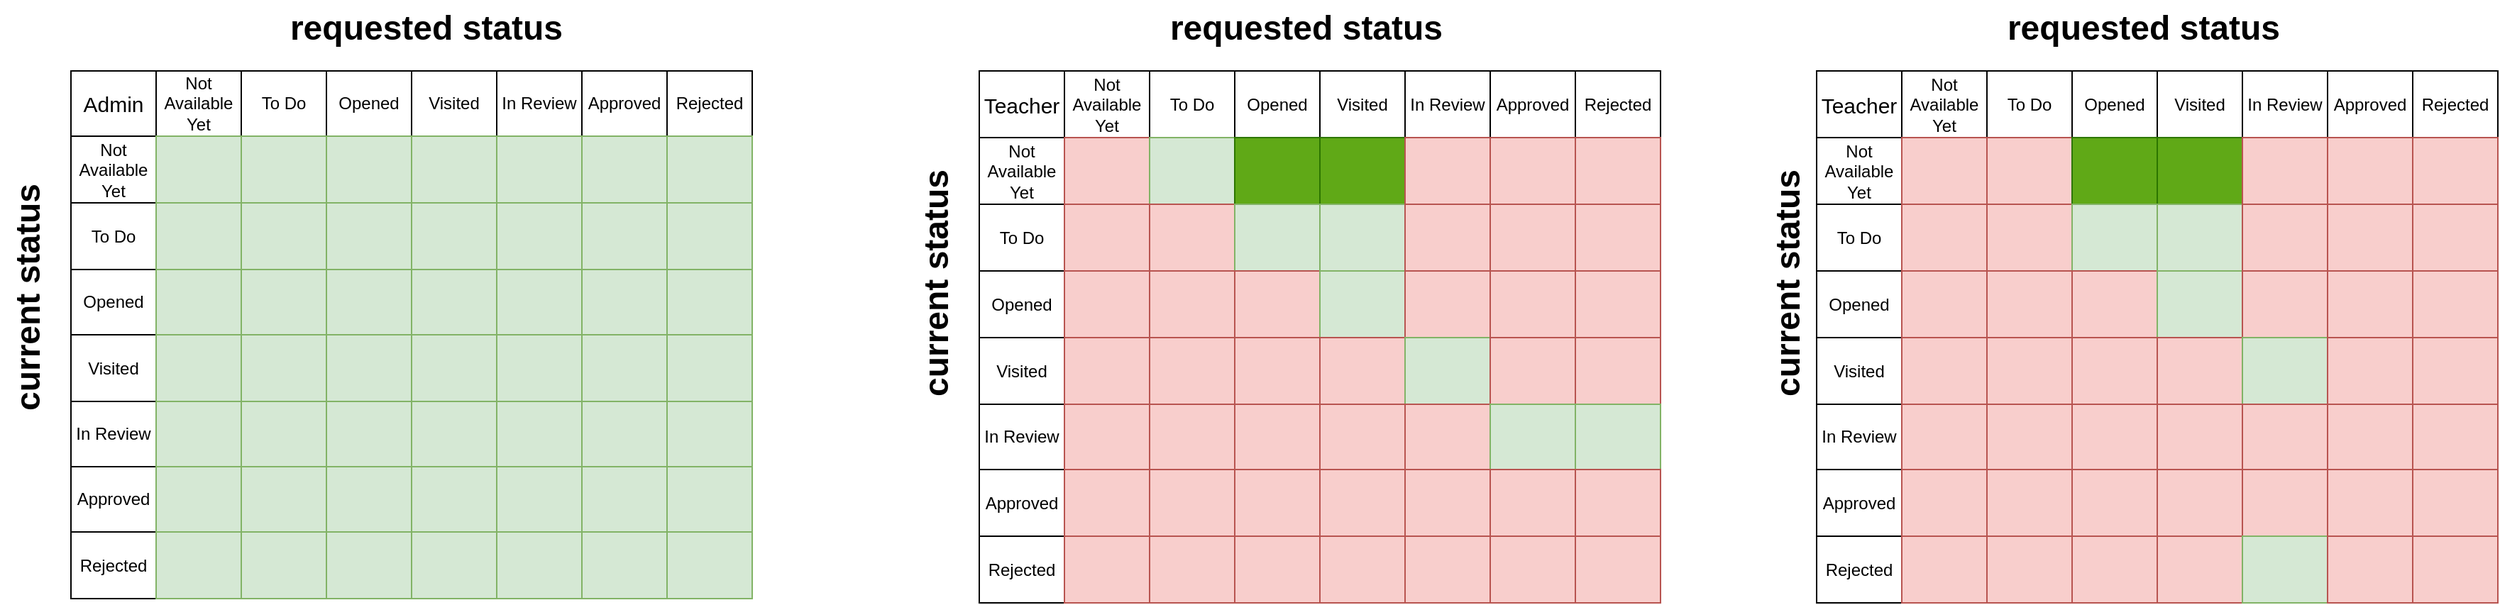 <mxfile version="20.7.4" type="github">
  <diagram name="Page-1" id="bd83a815-5ea8-2e97-e5ec-87c9f400f2fa">
    <mxGraphModel dx="2049" dy="1080" grid="1" gridSize="10" guides="1" tooltips="1" connect="1" arrows="1" fold="1" page="1" pageScale="1.5" pageWidth="1169" pageHeight="826" background="none" math="0" shadow="0">
      <root>
        <mxCell id="0" style=";html=1;" />
        <mxCell id="1" style=";html=1;" parent="0" />
        <mxCell id="Az2nAzhFlLwIJ7pLGXGN-1" value="" style="childLayout=tableLayout;recursiveResize=0;shadow=0;fillColor=none;" vertex="1" parent="1">
          <mxGeometry x="130" y="180" width="480" height="372" as="geometry" />
        </mxCell>
        <mxCell id="Az2nAzhFlLwIJ7pLGXGN-2" value="" style="shape=tableRow;horizontal=0;startSize=0;swimlaneHead=0;swimlaneBody=0;top=0;left=0;bottom=0;right=0;dropTarget=0;collapsible=0;recursiveResize=0;expand=0;fontStyle=0;fillColor=none;strokeColor=inherit;" vertex="1" parent="Az2nAzhFlLwIJ7pLGXGN-1">
          <mxGeometry width="480" height="46" as="geometry" />
        </mxCell>
        <mxCell id="Az2nAzhFlLwIJ7pLGXGN-3" value="&lt;font style=&quot;font-size: 15px;&quot;&gt;Admin&lt;/font&gt;" style="connectable=0;recursiveResize=0;strokeColor=inherit;fillColor=none;align=center;whiteSpace=wrap;html=1;" vertex="1" parent="Az2nAzhFlLwIJ7pLGXGN-2">
          <mxGeometry width="60" height="46" as="geometry">
            <mxRectangle width="60" height="46" as="alternateBounds" />
          </mxGeometry>
        </mxCell>
        <mxCell id="Az2nAzhFlLwIJ7pLGXGN-4" value="Not Available Yet" style="connectable=0;recursiveResize=0;strokeColor=inherit;fillColor=none;align=center;whiteSpace=wrap;html=1;" vertex="1" parent="Az2nAzhFlLwIJ7pLGXGN-2">
          <mxGeometry x="60" width="60" height="46" as="geometry">
            <mxRectangle width="60" height="46" as="alternateBounds" />
          </mxGeometry>
        </mxCell>
        <mxCell id="Az2nAzhFlLwIJ7pLGXGN-5" value="To Do" style="connectable=0;recursiveResize=0;strokeColor=inherit;fillColor=none;align=center;whiteSpace=wrap;html=1;" vertex="1" parent="Az2nAzhFlLwIJ7pLGXGN-2">
          <mxGeometry x="120" width="60" height="46" as="geometry">
            <mxRectangle width="60" height="46" as="alternateBounds" />
          </mxGeometry>
        </mxCell>
        <mxCell id="Az2nAzhFlLwIJ7pLGXGN-14" value="Opened" style="connectable=0;recursiveResize=0;strokeColor=inherit;fillColor=none;align=center;whiteSpace=wrap;html=1;" vertex="1" parent="Az2nAzhFlLwIJ7pLGXGN-2">
          <mxGeometry x="180" width="60" height="46" as="geometry">
            <mxRectangle width="60" height="46" as="alternateBounds" />
          </mxGeometry>
        </mxCell>
        <mxCell id="Az2nAzhFlLwIJ7pLGXGN-17" value="Visited" style="connectable=0;recursiveResize=0;strokeColor=inherit;fillColor=none;align=center;whiteSpace=wrap;html=1;" vertex="1" parent="Az2nAzhFlLwIJ7pLGXGN-2">
          <mxGeometry x="240" width="60" height="46" as="geometry">
            <mxRectangle width="60" height="46" as="alternateBounds" />
          </mxGeometry>
        </mxCell>
        <mxCell id="Az2nAzhFlLwIJ7pLGXGN-20" value="In Review" style="connectable=0;recursiveResize=0;strokeColor=inherit;fillColor=none;align=center;whiteSpace=wrap;html=1;" vertex="1" parent="Az2nAzhFlLwIJ7pLGXGN-2">
          <mxGeometry x="300" width="60" height="46" as="geometry">
            <mxRectangle width="60" height="46" as="alternateBounds" />
          </mxGeometry>
        </mxCell>
        <mxCell id="Az2nAzhFlLwIJ7pLGXGN-23" value="Approved" style="connectable=0;recursiveResize=0;strokeColor=inherit;fillColor=none;align=center;whiteSpace=wrap;html=1;" vertex="1" parent="Az2nAzhFlLwIJ7pLGXGN-2">
          <mxGeometry x="360" width="60" height="46" as="geometry">
            <mxRectangle width="60" height="46" as="alternateBounds" />
          </mxGeometry>
        </mxCell>
        <mxCell id="Az2nAzhFlLwIJ7pLGXGN-58" value="Rejected" style="connectable=0;recursiveResize=0;strokeColor=inherit;fillColor=none;align=center;whiteSpace=wrap;html=1;" vertex="1" parent="Az2nAzhFlLwIJ7pLGXGN-2">
          <mxGeometry x="420" width="60" height="46" as="geometry">
            <mxRectangle width="60" height="46" as="alternateBounds" />
          </mxGeometry>
        </mxCell>
        <mxCell id="Az2nAzhFlLwIJ7pLGXGN-50" style="shape=tableRow;horizontal=0;startSize=0;swimlaneHead=0;swimlaneBody=0;top=0;left=0;bottom=0;right=0;dropTarget=0;collapsible=0;recursiveResize=0;expand=0;fontStyle=0;fillColor=none;strokeColor=inherit;" vertex="1" parent="Az2nAzhFlLwIJ7pLGXGN-1">
          <mxGeometry y="46" width="480" height="47" as="geometry" />
        </mxCell>
        <mxCell id="Az2nAzhFlLwIJ7pLGXGN-51" value="Not Available Yet" style="connectable=0;recursiveResize=0;strokeColor=inherit;fillColor=none;align=center;whiteSpace=wrap;html=1;" vertex="1" parent="Az2nAzhFlLwIJ7pLGXGN-50">
          <mxGeometry width="60" height="47" as="geometry">
            <mxRectangle width="60" height="47" as="alternateBounds" />
          </mxGeometry>
        </mxCell>
        <mxCell id="Az2nAzhFlLwIJ7pLGXGN-52" style="connectable=0;recursiveResize=0;strokeColor=#82b366;fillColor=#d5e8d4;align=center;whiteSpace=wrap;html=1;" vertex="1" parent="Az2nAzhFlLwIJ7pLGXGN-50">
          <mxGeometry x="60" width="60" height="47" as="geometry">
            <mxRectangle width="60" height="47" as="alternateBounds" />
          </mxGeometry>
        </mxCell>
        <mxCell id="Az2nAzhFlLwIJ7pLGXGN-53" style="connectable=0;recursiveResize=0;strokeColor=#82b366;fillColor=#d5e8d4;align=center;whiteSpace=wrap;html=1;" vertex="1" parent="Az2nAzhFlLwIJ7pLGXGN-50">
          <mxGeometry x="120" width="60" height="47" as="geometry">
            <mxRectangle width="60" height="47" as="alternateBounds" />
          </mxGeometry>
        </mxCell>
        <mxCell id="Az2nAzhFlLwIJ7pLGXGN-54" style="connectable=0;recursiveResize=0;strokeColor=#82b366;fillColor=#d5e8d4;align=center;whiteSpace=wrap;html=1;" vertex="1" parent="Az2nAzhFlLwIJ7pLGXGN-50">
          <mxGeometry x="180" width="60" height="47" as="geometry">
            <mxRectangle width="60" height="47" as="alternateBounds" />
          </mxGeometry>
        </mxCell>
        <mxCell id="Az2nAzhFlLwIJ7pLGXGN-55" style="connectable=0;recursiveResize=0;strokeColor=#82b366;fillColor=#d5e8d4;align=center;whiteSpace=wrap;html=1;" vertex="1" parent="Az2nAzhFlLwIJ7pLGXGN-50">
          <mxGeometry x="240" width="60" height="47" as="geometry">
            <mxRectangle width="60" height="47" as="alternateBounds" />
          </mxGeometry>
        </mxCell>
        <mxCell id="Az2nAzhFlLwIJ7pLGXGN-56" style="connectable=0;recursiveResize=0;strokeColor=#82b366;fillColor=#d5e8d4;align=center;whiteSpace=wrap;html=1;" vertex="1" parent="Az2nAzhFlLwIJ7pLGXGN-50">
          <mxGeometry x="300" width="60" height="47" as="geometry">
            <mxRectangle width="60" height="47" as="alternateBounds" />
          </mxGeometry>
        </mxCell>
        <mxCell id="Az2nAzhFlLwIJ7pLGXGN-57" style="connectable=0;recursiveResize=0;strokeColor=#82b366;fillColor=#d5e8d4;align=center;whiteSpace=wrap;html=1;" vertex="1" parent="Az2nAzhFlLwIJ7pLGXGN-50">
          <mxGeometry x="360" width="60" height="47" as="geometry">
            <mxRectangle width="60" height="47" as="alternateBounds" />
          </mxGeometry>
        </mxCell>
        <mxCell id="Az2nAzhFlLwIJ7pLGXGN-59" style="connectable=0;recursiveResize=0;strokeColor=#82b366;fillColor=#d5e8d4;align=center;whiteSpace=wrap;html=1;" vertex="1" parent="Az2nAzhFlLwIJ7pLGXGN-50">
          <mxGeometry x="420" width="60" height="47" as="geometry">
            <mxRectangle width="60" height="47" as="alternateBounds" />
          </mxGeometry>
        </mxCell>
        <mxCell id="Az2nAzhFlLwIJ7pLGXGN-42" style="shape=tableRow;horizontal=0;startSize=0;swimlaneHead=0;swimlaneBody=0;top=0;left=0;bottom=0;right=0;dropTarget=0;collapsible=0;recursiveResize=0;expand=0;fontStyle=0;fillColor=none;strokeColor=inherit;" vertex="1" parent="Az2nAzhFlLwIJ7pLGXGN-1">
          <mxGeometry y="93" width="480" height="47" as="geometry" />
        </mxCell>
        <mxCell id="Az2nAzhFlLwIJ7pLGXGN-43" value="To Do" style="connectable=0;recursiveResize=0;strokeColor=inherit;fillColor=none;align=center;whiteSpace=wrap;html=1;" vertex="1" parent="Az2nAzhFlLwIJ7pLGXGN-42">
          <mxGeometry width="60" height="47" as="geometry">
            <mxRectangle width="60" height="47" as="alternateBounds" />
          </mxGeometry>
        </mxCell>
        <mxCell id="Az2nAzhFlLwIJ7pLGXGN-44" style="connectable=0;recursiveResize=0;strokeColor=#82b366;fillColor=#d5e8d4;align=center;whiteSpace=wrap;html=1;" vertex="1" parent="Az2nAzhFlLwIJ7pLGXGN-42">
          <mxGeometry x="60" width="60" height="47" as="geometry">
            <mxRectangle width="60" height="47" as="alternateBounds" />
          </mxGeometry>
        </mxCell>
        <mxCell id="Az2nAzhFlLwIJ7pLGXGN-45" style="connectable=0;recursiveResize=0;strokeColor=#82b366;fillColor=#d5e8d4;align=center;whiteSpace=wrap;html=1;" vertex="1" parent="Az2nAzhFlLwIJ7pLGXGN-42">
          <mxGeometry x="120" width="60" height="47" as="geometry">
            <mxRectangle width="60" height="47" as="alternateBounds" />
          </mxGeometry>
        </mxCell>
        <mxCell id="Az2nAzhFlLwIJ7pLGXGN-46" style="connectable=0;recursiveResize=0;strokeColor=#82b366;fillColor=#d5e8d4;align=center;whiteSpace=wrap;html=1;" vertex="1" parent="Az2nAzhFlLwIJ7pLGXGN-42">
          <mxGeometry x="180" width="60" height="47" as="geometry">
            <mxRectangle width="60" height="47" as="alternateBounds" />
          </mxGeometry>
        </mxCell>
        <mxCell id="Az2nAzhFlLwIJ7pLGXGN-47" style="connectable=0;recursiveResize=0;strokeColor=#82b366;fillColor=#d5e8d4;align=center;whiteSpace=wrap;html=1;" vertex="1" parent="Az2nAzhFlLwIJ7pLGXGN-42">
          <mxGeometry x="240" width="60" height="47" as="geometry">
            <mxRectangle width="60" height="47" as="alternateBounds" />
          </mxGeometry>
        </mxCell>
        <mxCell id="Az2nAzhFlLwIJ7pLGXGN-48" style="connectable=0;recursiveResize=0;strokeColor=#82b366;fillColor=#d5e8d4;align=center;whiteSpace=wrap;html=1;" vertex="1" parent="Az2nAzhFlLwIJ7pLGXGN-42">
          <mxGeometry x="300" width="60" height="47" as="geometry">
            <mxRectangle width="60" height="47" as="alternateBounds" />
          </mxGeometry>
        </mxCell>
        <mxCell id="Az2nAzhFlLwIJ7pLGXGN-49" style="connectable=0;recursiveResize=0;strokeColor=#82b366;fillColor=#d5e8d4;align=center;whiteSpace=wrap;html=1;" vertex="1" parent="Az2nAzhFlLwIJ7pLGXGN-42">
          <mxGeometry x="360" width="60" height="47" as="geometry">
            <mxRectangle width="60" height="47" as="alternateBounds" />
          </mxGeometry>
        </mxCell>
        <mxCell id="Az2nAzhFlLwIJ7pLGXGN-60" style="connectable=0;recursiveResize=0;strokeColor=#82b366;fillColor=#d5e8d4;align=center;whiteSpace=wrap;html=1;" vertex="1" parent="Az2nAzhFlLwIJ7pLGXGN-42">
          <mxGeometry x="420" width="60" height="47" as="geometry">
            <mxRectangle width="60" height="47" as="alternateBounds" />
          </mxGeometry>
        </mxCell>
        <mxCell id="Az2nAzhFlLwIJ7pLGXGN-34" style="shape=tableRow;horizontal=0;startSize=0;swimlaneHead=0;swimlaneBody=0;top=0;left=0;bottom=0;right=0;dropTarget=0;collapsible=0;recursiveResize=0;expand=0;fontStyle=0;fillColor=none;strokeColor=inherit;" vertex="1" parent="Az2nAzhFlLwIJ7pLGXGN-1">
          <mxGeometry y="140" width="480" height="46" as="geometry" />
        </mxCell>
        <mxCell id="Az2nAzhFlLwIJ7pLGXGN-35" value="Opened" style="connectable=0;recursiveResize=0;strokeColor=inherit;fillColor=none;align=center;whiteSpace=wrap;html=1;" vertex="1" parent="Az2nAzhFlLwIJ7pLGXGN-34">
          <mxGeometry width="60" height="46" as="geometry">
            <mxRectangle width="60" height="46" as="alternateBounds" />
          </mxGeometry>
        </mxCell>
        <mxCell id="Az2nAzhFlLwIJ7pLGXGN-36" style="connectable=0;recursiveResize=0;strokeColor=#82b366;fillColor=#d5e8d4;align=center;whiteSpace=wrap;html=1;" vertex="1" parent="Az2nAzhFlLwIJ7pLGXGN-34">
          <mxGeometry x="60" width="60" height="46" as="geometry">
            <mxRectangle width="60" height="46" as="alternateBounds" />
          </mxGeometry>
        </mxCell>
        <mxCell id="Az2nAzhFlLwIJ7pLGXGN-37" style="connectable=0;recursiveResize=0;strokeColor=#82b366;fillColor=#d5e8d4;align=center;whiteSpace=wrap;html=1;" vertex="1" parent="Az2nAzhFlLwIJ7pLGXGN-34">
          <mxGeometry x="120" width="60" height="46" as="geometry">
            <mxRectangle width="60" height="46" as="alternateBounds" />
          </mxGeometry>
        </mxCell>
        <mxCell id="Az2nAzhFlLwIJ7pLGXGN-38" style="connectable=0;recursiveResize=0;strokeColor=#82b366;fillColor=#d5e8d4;align=center;whiteSpace=wrap;html=1;" vertex="1" parent="Az2nAzhFlLwIJ7pLGXGN-34">
          <mxGeometry x="180" width="60" height="46" as="geometry">
            <mxRectangle width="60" height="46" as="alternateBounds" />
          </mxGeometry>
        </mxCell>
        <mxCell id="Az2nAzhFlLwIJ7pLGXGN-39" style="connectable=0;recursiveResize=0;strokeColor=#82b366;fillColor=#d5e8d4;align=center;whiteSpace=wrap;html=1;" vertex="1" parent="Az2nAzhFlLwIJ7pLGXGN-34">
          <mxGeometry x="240" width="60" height="46" as="geometry">
            <mxRectangle width="60" height="46" as="alternateBounds" />
          </mxGeometry>
        </mxCell>
        <mxCell id="Az2nAzhFlLwIJ7pLGXGN-40" style="connectable=0;recursiveResize=0;strokeColor=#82b366;fillColor=#d5e8d4;align=center;whiteSpace=wrap;html=1;" vertex="1" parent="Az2nAzhFlLwIJ7pLGXGN-34">
          <mxGeometry x="300" width="60" height="46" as="geometry">
            <mxRectangle width="60" height="46" as="alternateBounds" />
          </mxGeometry>
        </mxCell>
        <mxCell id="Az2nAzhFlLwIJ7pLGXGN-41" style="connectable=0;recursiveResize=0;strokeColor=#82b366;fillColor=#d5e8d4;align=center;whiteSpace=wrap;html=1;" vertex="1" parent="Az2nAzhFlLwIJ7pLGXGN-34">
          <mxGeometry x="360" width="60" height="46" as="geometry">
            <mxRectangle width="60" height="46" as="alternateBounds" />
          </mxGeometry>
        </mxCell>
        <mxCell id="Az2nAzhFlLwIJ7pLGXGN-61" style="connectable=0;recursiveResize=0;strokeColor=#82b366;fillColor=#d5e8d4;align=center;whiteSpace=wrap;html=1;" vertex="1" parent="Az2nAzhFlLwIJ7pLGXGN-34">
          <mxGeometry x="420" width="60" height="46" as="geometry">
            <mxRectangle width="60" height="46" as="alternateBounds" />
          </mxGeometry>
        </mxCell>
        <mxCell id="Az2nAzhFlLwIJ7pLGXGN-26" style="shape=tableRow;horizontal=0;startSize=0;swimlaneHead=0;swimlaneBody=0;top=0;left=0;bottom=0;right=0;dropTarget=0;collapsible=0;recursiveResize=0;expand=0;fontStyle=0;fillColor=none;strokeColor=inherit;" vertex="1" parent="Az2nAzhFlLwIJ7pLGXGN-1">
          <mxGeometry y="186" width="480" height="47" as="geometry" />
        </mxCell>
        <mxCell id="Az2nAzhFlLwIJ7pLGXGN-27" value="Visited" style="connectable=0;recursiveResize=0;strokeColor=inherit;fillColor=none;align=center;whiteSpace=wrap;html=1;" vertex="1" parent="Az2nAzhFlLwIJ7pLGXGN-26">
          <mxGeometry width="60" height="47" as="geometry">
            <mxRectangle width="60" height="47" as="alternateBounds" />
          </mxGeometry>
        </mxCell>
        <mxCell id="Az2nAzhFlLwIJ7pLGXGN-28" style="connectable=0;recursiveResize=0;strokeColor=#82b366;fillColor=#d5e8d4;align=center;whiteSpace=wrap;html=1;" vertex="1" parent="Az2nAzhFlLwIJ7pLGXGN-26">
          <mxGeometry x="60" width="60" height="47" as="geometry">
            <mxRectangle width="60" height="47" as="alternateBounds" />
          </mxGeometry>
        </mxCell>
        <mxCell id="Az2nAzhFlLwIJ7pLGXGN-29" style="connectable=0;recursiveResize=0;strokeColor=#82b366;fillColor=#d5e8d4;align=center;whiteSpace=wrap;html=1;" vertex="1" parent="Az2nAzhFlLwIJ7pLGXGN-26">
          <mxGeometry x="120" width="60" height="47" as="geometry">
            <mxRectangle width="60" height="47" as="alternateBounds" />
          </mxGeometry>
        </mxCell>
        <mxCell id="Az2nAzhFlLwIJ7pLGXGN-30" style="connectable=0;recursiveResize=0;strokeColor=#82b366;fillColor=#d5e8d4;align=center;whiteSpace=wrap;html=1;" vertex="1" parent="Az2nAzhFlLwIJ7pLGXGN-26">
          <mxGeometry x="180" width="60" height="47" as="geometry">
            <mxRectangle width="60" height="47" as="alternateBounds" />
          </mxGeometry>
        </mxCell>
        <mxCell id="Az2nAzhFlLwIJ7pLGXGN-31" style="connectable=0;recursiveResize=0;strokeColor=#82b366;fillColor=#d5e8d4;align=center;whiteSpace=wrap;html=1;" vertex="1" parent="Az2nAzhFlLwIJ7pLGXGN-26">
          <mxGeometry x="240" width="60" height="47" as="geometry">
            <mxRectangle width="60" height="47" as="alternateBounds" />
          </mxGeometry>
        </mxCell>
        <mxCell id="Az2nAzhFlLwIJ7pLGXGN-32" style="connectable=0;recursiveResize=0;strokeColor=#82b366;fillColor=#d5e8d4;align=center;whiteSpace=wrap;html=1;" vertex="1" parent="Az2nAzhFlLwIJ7pLGXGN-26">
          <mxGeometry x="300" width="60" height="47" as="geometry">
            <mxRectangle width="60" height="47" as="alternateBounds" />
          </mxGeometry>
        </mxCell>
        <mxCell id="Az2nAzhFlLwIJ7pLGXGN-33" style="connectable=0;recursiveResize=0;strokeColor=#82b366;fillColor=#d5e8d4;align=center;whiteSpace=wrap;html=1;" vertex="1" parent="Az2nAzhFlLwIJ7pLGXGN-26">
          <mxGeometry x="360" width="60" height="47" as="geometry">
            <mxRectangle width="60" height="47" as="alternateBounds" />
          </mxGeometry>
        </mxCell>
        <mxCell id="Az2nAzhFlLwIJ7pLGXGN-62" style="connectable=0;recursiveResize=0;strokeColor=#82b366;fillColor=#d5e8d4;align=center;whiteSpace=wrap;html=1;" vertex="1" parent="Az2nAzhFlLwIJ7pLGXGN-26">
          <mxGeometry x="420" width="60" height="47" as="geometry">
            <mxRectangle width="60" height="47" as="alternateBounds" />
          </mxGeometry>
        </mxCell>
        <mxCell id="Az2nAzhFlLwIJ7pLGXGN-6" style="shape=tableRow;horizontal=0;startSize=0;swimlaneHead=0;swimlaneBody=0;top=0;left=0;bottom=0;right=0;dropTarget=0;collapsible=0;recursiveResize=0;expand=0;fontStyle=0;fillColor=none;strokeColor=inherit;" vertex="1" parent="Az2nAzhFlLwIJ7pLGXGN-1">
          <mxGeometry y="233" width="480" height="46" as="geometry" />
        </mxCell>
        <mxCell id="Az2nAzhFlLwIJ7pLGXGN-7" value="In Review" style="connectable=0;recursiveResize=0;strokeColor=inherit;fillColor=none;align=center;whiteSpace=wrap;html=1;" vertex="1" parent="Az2nAzhFlLwIJ7pLGXGN-6">
          <mxGeometry width="60" height="46" as="geometry">
            <mxRectangle width="60" height="46" as="alternateBounds" />
          </mxGeometry>
        </mxCell>
        <mxCell id="Az2nAzhFlLwIJ7pLGXGN-8" value="" style="connectable=0;recursiveResize=0;strokeColor=#82b366;fillColor=#d5e8d4;align=center;whiteSpace=wrap;html=1;" vertex="1" parent="Az2nAzhFlLwIJ7pLGXGN-6">
          <mxGeometry x="60" width="60" height="46" as="geometry">
            <mxRectangle width="60" height="46" as="alternateBounds" />
          </mxGeometry>
        </mxCell>
        <mxCell id="Az2nAzhFlLwIJ7pLGXGN-9" value="" style="connectable=0;recursiveResize=0;strokeColor=#82b366;fillColor=#d5e8d4;align=center;whiteSpace=wrap;html=1;" vertex="1" parent="Az2nAzhFlLwIJ7pLGXGN-6">
          <mxGeometry x="120" width="60" height="46" as="geometry">
            <mxRectangle width="60" height="46" as="alternateBounds" />
          </mxGeometry>
        </mxCell>
        <mxCell id="Az2nAzhFlLwIJ7pLGXGN-15" style="connectable=0;recursiveResize=0;strokeColor=#82b366;fillColor=#d5e8d4;align=center;whiteSpace=wrap;html=1;" vertex="1" parent="Az2nAzhFlLwIJ7pLGXGN-6">
          <mxGeometry x="180" width="60" height="46" as="geometry">
            <mxRectangle width="60" height="46" as="alternateBounds" />
          </mxGeometry>
        </mxCell>
        <mxCell id="Az2nAzhFlLwIJ7pLGXGN-18" style="connectable=0;recursiveResize=0;strokeColor=#82b366;fillColor=#d5e8d4;align=center;whiteSpace=wrap;html=1;" vertex="1" parent="Az2nAzhFlLwIJ7pLGXGN-6">
          <mxGeometry x="240" width="60" height="46" as="geometry">
            <mxRectangle width="60" height="46" as="alternateBounds" />
          </mxGeometry>
        </mxCell>
        <mxCell id="Az2nAzhFlLwIJ7pLGXGN-21" style="connectable=0;recursiveResize=0;strokeColor=#82b366;fillColor=#d5e8d4;align=center;whiteSpace=wrap;html=1;" vertex="1" parent="Az2nAzhFlLwIJ7pLGXGN-6">
          <mxGeometry x="300" width="60" height="46" as="geometry">
            <mxRectangle width="60" height="46" as="alternateBounds" />
          </mxGeometry>
        </mxCell>
        <mxCell id="Az2nAzhFlLwIJ7pLGXGN-24" style="connectable=0;recursiveResize=0;strokeColor=#82b366;fillColor=#d5e8d4;align=center;whiteSpace=wrap;html=1;" vertex="1" parent="Az2nAzhFlLwIJ7pLGXGN-6">
          <mxGeometry x="360" width="60" height="46" as="geometry">
            <mxRectangle width="60" height="46" as="alternateBounds" />
          </mxGeometry>
        </mxCell>
        <mxCell id="Az2nAzhFlLwIJ7pLGXGN-63" style="connectable=0;recursiveResize=0;strokeColor=#82b366;fillColor=#d5e8d4;align=center;whiteSpace=wrap;html=1;" vertex="1" parent="Az2nAzhFlLwIJ7pLGXGN-6">
          <mxGeometry x="420" width="60" height="46" as="geometry">
            <mxRectangle width="60" height="46" as="alternateBounds" />
          </mxGeometry>
        </mxCell>
        <mxCell id="Az2nAzhFlLwIJ7pLGXGN-10" style="shape=tableRow;horizontal=0;startSize=0;swimlaneHead=0;swimlaneBody=0;top=0;left=0;bottom=0;right=0;dropTarget=0;collapsible=0;recursiveResize=0;expand=0;fontStyle=0;fillColor=none;strokeColor=inherit;" vertex="1" parent="Az2nAzhFlLwIJ7pLGXGN-1">
          <mxGeometry y="279" width="480" height="46" as="geometry" />
        </mxCell>
        <mxCell id="Az2nAzhFlLwIJ7pLGXGN-11" value="Approved" style="connectable=0;recursiveResize=0;strokeColor=inherit;fillColor=none;align=center;whiteSpace=wrap;html=1;" vertex="1" parent="Az2nAzhFlLwIJ7pLGXGN-10">
          <mxGeometry width="60" height="46" as="geometry">
            <mxRectangle width="60" height="46" as="alternateBounds" />
          </mxGeometry>
        </mxCell>
        <mxCell id="Az2nAzhFlLwIJ7pLGXGN-12" value="" style="connectable=0;recursiveResize=0;strokeColor=#82b366;fillColor=#d5e8d4;align=center;whiteSpace=wrap;html=1;" vertex="1" parent="Az2nAzhFlLwIJ7pLGXGN-10">
          <mxGeometry x="60" width="60" height="46" as="geometry">
            <mxRectangle width="60" height="46" as="alternateBounds" />
          </mxGeometry>
        </mxCell>
        <mxCell id="Az2nAzhFlLwIJ7pLGXGN-13" value="" style="connectable=0;recursiveResize=0;strokeColor=#82b366;fillColor=#d5e8d4;align=center;whiteSpace=wrap;html=1;" vertex="1" parent="Az2nAzhFlLwIJ7pLGXGN-10">
          <mxGeometry x="120" width="60" height="46" as="geometry">
            <mxRectangle width="60" height="46" as="alternateBounds" />
          </mxGeometry>
        </mxCell>
        <mxCell id="Az2nAzhFlLwIJ7pLGXGN-16" style="connectable=0;recursiveResize=0;strokeColor=#82b366;fillColor=#d5e8d4;align=center;whiteSpace=wrap;html=1;" vertex="1" parent="Az2nAzhFlLwIJ7pLGXGN-10">
          <mxGeometry x="180" width="60" height="46" as="geometry">
            <mxRectangle width="60" height="46" as="alternateBounds" />
          </mxGeometry>
        </mxCell>
        <mxCell id="Az2nAzhFlLwIJ7pLGXGN-19" style="connectable=0;recursiveResize=0;strokeColor=#82b366;fillColor=#d5e8d4;align=center;whiteSpace=wrap;html=1;" vertex="1" parent="Az2nAzhFlLwIJ7pLGXGN-10">
          <mxGeometry x="240" width="60" height="46" as="geometry">
            <mxRectangle width="60" height="46" as="alternateBounds" />
          </mxGeometry>
        </mxCell>
        <mxCell id="Az2nAzhFlLwIJ7pLGXGN-22" style="connectable=0;recursiveResize=0;strokeColor=#82b366;fillColor=#d5e8d4;align=center;whiteSpace=wrap;html=1;" vertex="1" parent="Az2nAzhFlLwIJ7pLGXGN-10">
          <mxGeometry x="300" width="60" height="46" as="geometry">
            <mxRectangle width="60" height="46" as="alternateBounds" />
          </mxGeometry>
        </mxCell>
        <mxCell id="Az2nAzhFlLwIJ7pLGXGN-25" style="connectable=0;recursiveResize=0;strokeColor=#82b366;fillColor=#d5e8d4;align=center;whiteSpace=wrap;html=1;" vertex="1" parent="Az2nAzhFlLwIJ7pLGXGN-10">
          <mxGeometry x="360" width="60" height="46" as="geometry">
            <mxRectangle width="60" height="46" as="alternateBounds" />
          </mxGeometry>
        </mxCell>
        <mxCell id="Az2nAzhFlLwIJ7pLGXGN-64" style="connectable=0;recursiveResize=0;strokeColor=#82b366;fillColor=#d5e8d4;align=center;whiteSpace=wrap;html=1;" vertex="1" parent="Az2nAzhFlLwIJ7pLGXGN-10">
          <mxGeometry x="420" width="60" height="46" as="geometry">
            <mxRectangle width="60" height="46" as="alternateBounds" />
          </mxGeometry>
        </mxCell>
        <mxCell id="Az2nAzhFlLwIJ7pLGXGN-65" style="shape=tableRow;horizontal=0;startSize=0;swimlaneHead=0;swimlaneBody=0;top=0;left=0;bottom=0;right=0;dropTarget=0;collapsible=0;recursiveResize=0;expand=0;fontStyle=0;fillColor=none;strokeColor=inherit;" vertex="1" parent="Az2nAzhFlLwIJ7pLGXGN-1">
          <mxGeometry y="325" width="480" height="47" as="geometry" />
        </mxCell>
        <mxCell id="Az2nAzhFlLwIJ7pLGXGN-66" value="Rejected" style="connectable=0;recursiveResize=0;strokeColor=inherit;fillColor=none;align=center;whiteSpace=wrap;html=1;" vertex="1" parent="Az2nAzhFlLwIJ7pLGXGN-65">
          <mxGeometry width="60" height="47" as="geometry">
            <mxRectangle width="60" height="47" as="alternateBounds" />
          </mxGeometry>
        </mxCell>
        <mxCell id="Az2nAzhFlLwIJ7pLGXGN-67" style="connectable=0;recursiveResize=0;strokeColor=#82b366;fillColor=#d5e8d4;align=center;whiteSpace=wrap;html=1;" vertex="1" parent="Az2nAzhFlLwIJ7pLGXGN-65">
          <mxGeometry x="60" width="60" height="47" as="geometry">
            <mxRectangle width="60" height="47" as="alternateBounds" />
          </mxGeometry>
        </mxCell>
        <mxCell id="Az2nAzhFlLwIJ7pLGXGN-68" style="connectable=0;recursiveResize=0;strokeColor=#82b366;fillColor=#d5e8d4;align=center;whiteSpace=wrap;html=1;" vertex="1" parent="Az2nAzhFlLwIJ7pLGXGN-65">
          <mxGeometry x="120" width="60" height="47" as="geometry">
            <mxRectangle width="60" height="47" as="alternateBounds" />
          </mxGeometry>
        </mxCell>
        <mxCell id="Az2nAzhFlLwIJ7pLGXGN-69" style="connectable=0;recursiveResize=0;strokeColor=#82b366;fillColor=#d5e8d4;align=center;whiteSpace=wrap;html=1;" vertex="1" parent="Az2nAzhFlLwIJ7pLGXGN-65">
          <mxGeometry x="180" width="60" height="47" as="geometry">
            <mxRectangle width="60" height="47" as="alternateBounds" />
          </mxGeometry>
        </mxCell>
        <mxCell id="Az2nAzhFlLwIJ7pLGXGN-70" style="connectable=0;recursiveResize=0;strokeColor=#82b366;fillColor=#d5e8d4;align=center;whiteSpace=wrap;html=1;" vertex="1" parent="Az2nAzhFlLwIJ7pLGXGN-65">
          <mxGeometry x="240" width="60" height="47" as="geometry">
            <mxRectangle width="60" height="47" as="alternateBounds" />
          </mxGeometry>
        </mxCell>
        <mxCell id="Az2nAzhFlLwIJ7pLGXGN-71" style="connectable=0;recursiveResize=0;strokeColor=#82b366;fillColor=#d5e8d4;align=center;whiteSpace=wrap;html=1;" vertex="1" parent="Az2nAzhFlLwIJ7pLGXGN-65">
          <mxGeometry x="300" width="60" height="47" as="geometry">
            <mxRectangle width="60" height="47" as="alternateBounds" />
          </mxGeometry>
        </mxCell>
        <mxCell id="Az2nAzhFlLwIJ7pLGXGN-72" style="connectable=0;recursiveResize=0;strokeColor=#82b366;fillColor=#d5e8d4;align=center;whiteSpace=wrap;html=1;" vertex="1" parent="Az2nAzhFlLwIJ7pLGXGN-65">
          <mxGeometry x="360" width="60" height="47" as="geometry">
            <mxRectangle width="60" height="47" as="alternateBounds" />
          </mxGeometry>
        </mxCell>
        <mxCell id="Az2nAzhFlLwIJ7pLGXGN-73" style="connectable=0;recursiveResize=0;strokeColor=#82b366;fillColor=#d5e8d4;align=center;whiteSpace=wrap;html=1;" vertex="1" parent="Az2nAzhFlLwIJ7pLGXGN-65">
          <mxGeometry x="420" width="60" height="47" as="geometry">
            <mxRectangle width="60" height="47" as="alternateBounds" />
          </mxGeometry>
        </mxCell>
        <mxCell id="Az2nAzhFlLwIJ7pLGXGN-74" value="" style="childLayout=tableLayout;recursiveResize=0;shadow=0;fillColor=none;" vertex="1" parent="1">
          <mxGeometry x="1360" y="180" width="480" height="375" as="geometry" />
        </mxCell>
        <mxCell id="Az2nAzhFlLwIJ7pLGXGN-75" value="" style="shape=tableRow;horizontal=0;startSize=0;swimlaneHead=0;swimlaneBody=0;top=0;left=0;bottom=0;right=0;dropTarget=0;collapsible=0;recursiveResize=0;expand=0;fontStyle=0;fillColor=none;strokeColor=inherit;" vertex="1" parent="Az2nAzhFlLwIJ7pLGXGN-74">
          <mxGeometry width="480" height="47" as="geometry" />
        </mxCell>
        <mxCell id="Az2nAzhFlLwIJ7pLGXGN-76" value="Teacher" style="connectable=0;recursiveResize=0;strokeColor=inherit;fillColor=none;align=center;whiteSpace=wrap;html=1;fontSize=15;" vertex="1" parent="Az2nAzhFlLwIJ7pLGXGN-75">
          <mxGeometry width="60" height="47" as="geometry">
            <mxRectangle width="60" height="47" as="alternateBounds" />
          </mxGeometry>
        </mxCell>
        <mxCell id="Az2nAzhFlLwIJ7pLGXGN-77" value="Not Available Yet" style="connectable=0;recursiveResize=0;strokeColor=inherit;fillColor=none;align=center;whiteSpace=wrap;html=1;" vertex="1" parent="Az2nAzhFlLwIJ7pLGXGN-75">
          <mxGeometry x="60" width="60" height="47" as="geometry">
            <mxRectangle width="60" height="47" as="alternateBounds" />
          </mxGeometry>
        </mxCell>
        <mxCell id="Az2nAzhFlLwIJ7pLGXGN-78" value="To Do" style="connectable=0;recursiveResize=0;strokeColor=inherit;fillColor=none;align=center;whiteSpace=wrap;html=1;" vertex="1" parent="Az2nAzhFlLwIJ7pLGXGN-75">
          <mxGeometry x="120" width="60" height="47" as="geometry">
            <mxRectangle width="60" height="47" as="alternateBounds" />
          </mxGeometry>
        </mxCell>
        <mxCell id="Az2nAzhFlLwIJ7pLGXGN-79" value="Opened" style="connectable=0;recursiveResize=0;strokeColor=inherit;fillColor=none;align=center;whiteSpace=wrap;html=1;" vertex="1" parent="Az2nAzhFlLwIJ7pLGXGN-75">
          <mxGeometry x="180" width="60" height="47" as="geometry">
            <mxRectangle width="60" height="47" as="alternateBounds" />
          </mxGeometry>
        </mxCell>
        <mxCell id="Az2nAzhFlLwIJ7pLGXGN-80" value="Visited" style="connectable=0;recursiveResize=0;strokeColor=inherit;fillColor=none;align=center;whiteSpace=wrap;html=1;" vertex="1" parent="Az2nAzhFlLwIJ7pLGXGN-75">
          <mxGeometry x="240" width="60" height="47" as="geometry">
            <mxRectangle width="60" height="47" as="alternateBounds" />
          </mxGeometry>
        </mxCell>
        <mxCell id="Az2nAzhFlLwIJ7pLGXGN-81" value="In Review" style="connectable=0;recursiveResize=0;strokeColor=inherit;fillColor=none;align=center;whiteSpace=wrap;html=1;" vertex="1" parent="Az2nAzhFlLwIJ7pLGXGN-75">
          <mxGeometry x="300" width="60" height="47" as="geometry">
            <mxRectangle width="60" height="47" as="alternateBounds" />
          </mxGeometry>
        </mxCell>
        <mxCell id="Az2nAzhFlLwIJ7pLGXGN-82" value="Approved" style="connectable=0;recursiveResize=0;strokeColor=inherit;fillColor=none;align=center;whiteSpace=wrap;html=1;" vertex="1" parent="Az2nAzhFlLwIJ7pLGXGN-75">
          <mxGeometry x="360" width="60" height="47" as="geometry">
            <mxRectangle width="60" height="47" as="alternateBounds" />
          </mxGeometry>
        </mxCell>
        <mxCell id="Az2nAzhFlLwIJ7pLGXGN-83" value="Rejected" style="connectable=0;recursiveResize=0;strokeColor=inherit;fillColor=none;align=center;whiteSpace=wrap;html=1;" vertex="1" parent="Az2nAzhFlLwIJ7pLGXGN-75">
          <mxGeometry x="420" width="60" height="47" as="geometry">
            <mxRectangle width="60" height="47" as="alternateBounds" />
          </mxGeometry>
        </mxCell>
        <mxCell id="Az2nAzhFlLwIJ7pLGXGN-84" style="shape=tableRow;horizontal=0;startSize=0;swimlaneHead=0;swimlaneBody=0;top=0;left=0;bottom=0;right=0;dropTarget=0;collapsible=0;recursiveResize=0;expand=0;fontStyle=0;fillColor=none;strokeColor=inherit;" vertex="1" parent="Az2nAzhFlLwIJ7pLGXGN-74">
          <mxGeometry y="47" width="480" height="47" as="geometry" />
        </mxCell>
        <mxCell id="Az2nAzhFlLwIJ7pLGXGN-85" value="Not Available Yet" style="connectable=0;recursiveResize=0;strokeColor=inherit;fillColor=none;align=center;whiteSpace=wrap;html=1;" vertex="1" parent="Az2nAzhFlLwIJ7pLGXGN-84">
          <mxGeometry width="60" height="47" as="geometry">
            <mxRectangle width="60" height="47" as="alternateBounds" />
          </mxGeometry>
        </mxCell>
        <mxCell id="Az2nAzhFlLwIJ7pLGXGN-86" style="connectable=0;recursiveResize=0;strokeColor=#b85450;fillColor=#f8cecc;align=center;whiteSpace=wrap;html=1;" vertex="1" parent="Az2nAzhFlLwIJ7pLGXGN-84">
          <mxGeometry x="60" width="60" height="47" as="geometry">
            <mxRectangle width="60" height="47" as="alternateBounds" />
          </mxGeometry>
        </mxCell>
        <mxCell id="Az2nAzhFlLwIJ7pLGXGN-87" style="connectable=0;recursiveResize=0;strokeColor=#b85450;fillColor=#f8cecc;align=center;whiteSpace=wrap;html=1;" vertex="1" parent="Az2nAzhFlLwIJ7pLGXGN-84">
          <mxGeometry x="120" width="60" height="47" as="geometry">
            <mxRectangle width="60" height="47" as="alternateBounds" />
          </mxGeometry>
        </mxCell>
        <mxCell id="Az2nAzhFlLwIJ7pLGXGN-88" style="connectable=0;recursiveResize=0;strokeColor=#2D7600;fillColor=#60a917;align=center;whiteSpace=wrap;html=1;fontColor=#ffffff;" vertex="1" parent="Az2nAzhFlLwIJ7pLGXGN-84">
          <mxGeometry x="180" width="60" height="47" as="geometry">
            <mxRectangle width="60" height="47" as="alternateBounds" />
          </mxGeometry>
        </mxCell>
        <mxCell id="Az2nAzhFlLwIJ7pLGXGN-89" style="connectable=0;recursiveResize=0;strokeColor=#2D7600;fillColor=#60a917;align=center;whiteSpace=wrap;html=1;fontColor=#ffffff;" vertex="1" parent="Az2nAzhFlLwIJ7pLGXGN-84">
          <mxGeometry x="240" width="60" height="47" as="geometry">
            <mxRectangle width="60" height="47" as="alternateBounds" />
          </mxGeometry>
        </mxCell>
        <mxCell id="Az2nAzhFlLwIJ7pLGXGN-90" style="connectable=0;recursiveResize=0;strokeColor=#b85450;fillColor=#f8cecc;align=center;whiteSpace=wrap;html=1;" vertex="1" parent="Az2nAzhFlLwIJ7pLGXGN-84">
          <mxGeometry x="300" width="60" height="47" as="geometry">
            <mxRectangle width="60" height="47" as="alternateBounds" />
          </mxGeometry>
        </mxCell>
        <mxCell id="Az2nAzhFlLwIJ7pLGXGN-91" style="connectable=0;recursiveResize=0;strokeColor=#b85450;fillColor=#f8cecc;align=center;whiteSpace=wrap;html=1;" vertex="1" parent="Az2nAzhFlLwIJ7pLGXGN-84">
          <mxGeometry x="360" width="60" height="47" as="geometry">
            <mxRectangle width="60" height="47" as="alternateBounds" />
          </mxGeometry>
        </mxCell>
        <mxCell id="Az2nAzhFlLwIJ7pLGXGN-92" style="connectable=0;recursiveResize=0;strokeColor=#b85450;fillColor=#f8cecc;align=center;whiteSpace=wrap;html=1;" vertex="1" parent="Az2nAzhFlLwIJ7pLGXGN-84">
          <mxGeometry x="420" width="60" height="47" as="geometry">
            <mxRectangle width="60" height="47" as="alternateBounds" />
          </mxGeometry>
        </mxCell>
        <mxCell id="Az2nAzhFlLwIJ7pLGXGN-93" style="shape=tableRow;horizontal=0;startSize=0;swimlaneHead=0;swimlaneBody=0;top=0;left=0;bottom=0;right=0;dropTarget=0;collapsible=0;recursiveResize=0;expand=0;fontStyle=0;fillColor=none;strokeColor=inherit;" vertex="1" parent="Az2nAzhFlLwIJ7pLGXGN-74">
          <mxGeometry y="94" width="480" height="47" as="geometry" />
        </mxCell>
        <mxCell id="Az2nAzhFlLwIJ7pLGXGN-94" value="To Do" style="connectable=0;recursiveResize=0;strokeColor=inherit;fillColor=none;align=center;whiteSpace=wrap;html=1;" vertex="1" parent="Az2nAzhFlLwIJ7pLGXGN-93">
          <mxGeometry width="60" height="47" as="geometry">
            <mxRectangle width="60" height="47" as="alternateBounds" />
          </mxGeometry>
        </mxCell>
        <mxCell id="Az2nAzhFlLwIJ7pLGXGN-95" style="connectable=0;recursiveResize=0;strokeColor=#b85450;fillColor=#f8cecc;align=center;whiteSpace=wrap;html=1;" vertex="1" parent="Az2nAzhFlLwIJ7pLGXGN-93">
          <mxGeometry x="60" width="60" height="47" as="geometry">
            <mxRectangle width="60" height="47" as="alternateBounds" />
          </mxGeometry>
        </mxCell>
        <mxCell id="Az2nAzhFlLwIJ7pLGXGN-96" style="connectable=0;recursiveResize=0;strokeColor=#b85450;fillColor=#f8cecc;align=center;whiteSpace=wrap;html=1;" vertex="1" parent="Az2nAzhFlLwIJ7pLGXGN-93">
          <mxGeometry x="120" width="60" height="47" as="geometry">
            <mxRectangle width="60" height="47" as="alternateBounds" />
          </mxGeometry>
        </mxCell>
        <mxCell id="Az2nAzhFlLwIJ7pLGXGN-97" style="connectable=0;recursiveResize=0;strokeColor=#82b366;fillColor=#d5e8d4;align=center;whiteSpace=wrap;html=1;" vertex="1" parent="Az2nAzhFlLwIJ7pLGXGN-93">
          <mxGeometry x="180" width="60" height="47" as="geometry">
            <mxRectangle width="60" height="47" as="alternateBounds" />
          </mxGeometry>
        </mxCell>
        <mxCell id="Az2nAzhFlLwIJ7pLGXGN-98" style="connectable=0;recursiveResize=0;strokeColor=#82b366;fillColor=#d5e8d4;align=center;whiteSpace=wrap;html=1;" vertex="1" parent="Az2nAzhFlLwIJ7pLGXGN-93">
          <mxGeometry x="240" width="60" height="47" as="geometry">
            <mxRectangle width="60" height="47" as="alternateBounds" />
          </mxGeometry>
        </mxCell>
        <mxCell id="Az2nAzhFlLwIJ7pLGXGN-99" style="connectable=0;recursiveResize=0;strokeColor=#b85450;fillColor=#f8cecc;align=center;whiteSpace=wrap;html=1;" vertex="1" parent="Az2nAzhFlLwIJ7pLGXGN-93">
          <mxGeometry x="300" width="60" height="47" as="geometry">
            <mxRectangle width="60" height="47" as="alternateBounds" />
          </mxGeometry>
        </mxCell>
        <mxCell id="Az2nAzhFlLwIJ7pLGXGN-100" style="connectable=0;recursiveResize=0;strokeColor=#b85450;fillColor=#f8cecc;align=center;whiteSpace=wrap;html=1;" vertex="1" parent="Az2nAzhFlLwIJ7pLGXGN-93">
          <mxGeometry x="360" width="60" height="47" as="geometry">
            <mxRectangle width="60" height="47" as="alternateBounds" />
          </mxGeometry>
        </mxCell>
        <mxCell id="Az2nAzhFlLwIJ7pLGXGN-101" style="connectable=0;recursiveResize=0;strokeColor=#b85450;fillColor=#f8cecc;align=center;whiteSpace=wrap;html=1;" vertex="1" parent="Az2nAzhFlLwIJ7pLGXGN-93">
          <mxGeometry x="420" width="60" height="47" as="geometry">
            <mxRectangle width="60" height="47" as="alternateBounds" />
          </mxGeometry>
        </mxCell>
        <mxCell id="Az2nAzhFlLwIJ7pLGXGN-102" style="shape=tableRow;horizontal=0;startSize=0;swimlaneHead=0;swimlaneBody=0;top=0;left=0;bottom=0;right=0;dropTarget=0;collapsible=0;recursiveResize=0;expand=0;fontStyle=0;fillColor=none;strokeColor=inherit;" vertex="1" parent="Az2nAzhFlLwIJ7pLGXGN-74">
          <mxGeometry y="141" width="480" height="47" as="geometry" />
        </mxCell>
        <mxCell id="Az2nAzhFlLwIJ7pLGXGN-103" value="Opened" style="connectable=0;recursiveResize=0;strokeColor=inherit;fillColor=none;align=center;whiteSpace=wrap;html=1;" vertex="1" parent="Az2nAzhFlLwIJ7pLGXGN-102">
          <mxGeometry width="60" height="47" as="geometry">
            <mxRectangle width="60" height="47" as="alternateBounds" />
          </mxGeometry>
        </mxCell>
        <mxCell id="Az2nAzhFlLwIJ7pLGXGN-104" style="connectable=0;recursiveResize=0;strokeColor=#b85450;fillColor=#f8cecc;align=center;whiteSpace=wrap;html=1;" vertex="1" parent="Az2nAzhFlLwIJ7pLGXGN-102">
          <mxGeometry x="60" width="60" height="47" as="geometry">
            <mxRectangle width="60" height="47" as="alternateBounds" />
          </mxGeometry>
        </mxCell>
        <mxCell id="Az2nAzhFlLwIJ7pLGXGN-105" style="connectable=0;recursiveResize=0;strokeColor=#b85450;fillColor=#f8cecc;align=center;whiteSpace=wrap;html=1;" vertex="1" parent="Az2nAzhFlLwIJ7pLGXGN-102">
          <mxGeometry x="120" width="60" height="47" as="geometry">
            <mxRectangle width="60" height="47" as="alternateBounds" />
          </mxGeometry>
        </mxCell>
        <mxCell id="Az2nAzhFlLwIJ7pLGXGN-106" style="connectable=0;recursiveResize=0;strokeColor=#b85450;fillColor=#f8cecc;align=center;whiteSpace=wrap;html=1;" vertex="1" parent="Az2nAzhFlLwIJ7pLGXGN-102">
          <mxGeometry x="180" width="60" height="47" as="geometry">
            <mxRectangle width="60" height="47" as="alternateBounds" />
          </mxGeometry>
        </mxCell>
        <mxCell id="Az2nAzhFlLwIJ7pLGXGN-107" style="connectable=0;recursiveResize=0;strokeColor=#82b366;fillColor=#d5e8d4;align=center;whiteSpace=wrap;html=1;" vertex="1" parent="Az2nAzhFlLwIJ7pLGXGN-102">
          <mxGeometry x="240" width="60" height="47" as="geometry">
            <mxRectangle width="60" height="47" as="alternateBounds" />
          </mxGeometry>
        </mxCell>
        <mxCell id="Az2nAzhFlLwIJ7pLGXGN-108" style="connectable=0;recursiveResize=0;strokeColor=#b85450;fillColor=#f8cecc;align=center;whiteSpace=wrap;html=1;" vertex="1" parent="Az2nAzhFlLwIJ7pLGXGN-102">
          <mxGeometry x="300" width="60" height="47" as="geometry">
            <mxRectangle width="60" height="47" as="alternateBounds" />
          </mxGeometry>
        </mxCell>
        <mxCell id="Az2nAzhFlLwIJ7pLGXGN-109" style="connectable=0;recursiveResize=0;strokeColor=#b85450;fillColor=#f8cecc;align=center;whiteSpace=wrap;html=1;" vertex="1" parent="Az2nAzhFlLwIJ7pLGXGN-102">
          <mxGeometry x="360" width="60" height="47" as="geometry">
            <mxRectangle width="60" height="47" as="alternateBounds" />
          </mxGeometry>
        </mxCell>
        <mxCell id="Az2nAzhFlLwIJ7pLGXGN-110" style="connectable=0;recursiveResize=0;strokeColor=#b85450;fillColor=#f8cecc;align=center;whiteSpace=wrap;html=1;" vertex="1" parent="Az2nAzhFlLwIJ7pLGXGN-102">
          <mxGeometry x="420" width="60" height="47" as="geometry">
            <mxRectangle width="60" height="47" as="alternateBounds" />
          </mxGeometry>
        </mxCell>
        <mxCell id="Az2nAzhFlLwIJ7pLGXGN-111" style="shape=tableRow;horizontal=0;startSize=0;swimlaneHead=0;swimlaneBody=0;top=0;left=0;bottom=0;right=0;dropTarget=0;collapsible=0;recursiveResize=0;expand=0;fontStyle=0;fillColor=none;strokeColor=inherit;" vertex="1" parent="Az2nAzhFlLwIJ7pLGXGN-74">
          <mxGeometry y="188" width="480" height="47" as="geometry" />
        </mxCell>
        <mxCell id="Az2nAzhFlLwIJ7pLGXGN-112" value="Visited" style="connectable=0;recursiveResize=0;strokeColor=inherit;fillColor=none;align=center;whiteSpace=wrap;html=1;" vertex="1" parent="Az2nAzhFlLwIJ7pLGXGN-111">
          <mxGeometry width="60" height="47" as="geometry">
            <mxRectangle width="60" height="47" as="alternateBounds" />
          </mxGeometry>
        </mxCell>
        <mxCell id="Az2nAzhFlLwIJ7pLGXGN-113" style="connectable=0;recursiveResize=0;strokeColor=#b85450;fillColor=#f8cecc;align=center;whiteSpace=wrap;html=1;" vertex="1" parent="Az2nAzhFlLwIJ7pLGXGN-111">
          <mxGeometry x="60" width="60" height="47" as="geometry">
            <mxRectangle width="60" height="47" as="alternateBounds" />
          </mxGeometry>
        </mxCell>
        <mxCell id="Az2nAzhFlLwIJ7pLGXGN-114" style="connectable=0;recursiveResize=0;strokeColor=#b85450;fillColor=#f8cecc;align=center;whiteSpace=wrap;html=1;" vertex="1" parent="Az2nAzhFlLwIJ7pLGXGN-111">
          <mxGeometry x="120" width="60" height="47" as="geometry">
            <mxRectangle width="60" height="47" as="alternateBounds" />
          </mxGeometry>
        </mxCell>
        <mxCell id="Az2nAzhFlLwIJ7pLGXGN-115" style="connectable=0;recursiveResize=0;strokeColor=#b85450;fillColor=#f8cecc;align=center;whiteSpace=wrap;html=1;" vertex="1" parent="Az2nAzhFlLwIJ7pLGXGN-111">
          <mxGeometry x="180" width="60" height="47" as="geometry">
            <mxRectangle width="60" height="47" as="alternateBounds" />
          </mxGeometry>
        </mxCell>
        <mxCell id="Az2nAzhFlLwIJ7pLGXGN-116" style="connectable=0;recursiveResize=0;strokeColor=#b85450;fillColor=#f8cecc;align=center;whiteSpace=wrap;html=1;" vertex="1" parent="Az2nAzhFlLwIJ7pLGXGN-111">
          <mxGeometry x="240" width="60" height="47" as="geometry">
            <mxRectangle width="60" height="47" as="alternateBounds" />
          </mxGeometry>
        </mxCell>
        <mxCell id="Az2nAzhFlLwIJ7pLGXGN-117" style="connectable=0;recursiveResize=0;strokeColor=#82b366;fillColor=#d5e8d4;align=center;whiteSpace=wrap;html=1;" vertex="1" parent="Az2nAzhFlLwIJ7pLGXGN-111">
          <mxGeometry x="300" width="60" height="47" as="geometry">
            <mxRectangle width="60" height="47" as="alternateBounds" />
          </mxGeometry>
        </mxCell>
        <mxCell id="Az2nAzhFlLwIJ7pLGXGN-118" style="connectable=0;recursiveResize=0;strokeColor=#b85450;fillColor=#f8cecc;align=center;whiteSpace=wrap;html=1;" vertex="1" parent="Az2nAzhFlLwIJ7pLGXGN-111">
          <mxGeometry x="360" width="60" height="47" as="geometry">
            <mxRectangle width="60" height="47" as="alternateBounds" />
          </mxGeometry>
        </mxCell>
        <mxCell id="Az2nAzhFlLwIJ7pLGXGN-119" style="connectable=0;recursiveResize=0;strokeColor=#b85450;fillColor=#f8cecc;align=center;whiteSpace=wrap;html=1;" vertex="1" parent="Az2nAzhFlLwIJ7pLGXGN-111">
          <mxGeometry x="420" width="60" height="47" as="geometry">
            <mxRectangle width="60" height="47" as="alternateBounds" />
          </mxGeometry>
        </mxCell>
        <mxCell id="Az2nAzhFlLwIJ7pLGXGN-120" style="shape=tableRow;horizontal=0;startSize=0;swimlaneHead=0;swimlaneBody=0;top=0;left=0;bottom=0;right=0;dropTarget=0;collapsible=0;recursiveResize=0;expand=0;fontStyle=0;fillColor=none;strokeColor=inherit;" vertex="1" parent="Az2nAzhFlLwIJ7pLGXGN-74">
          <mxGeometry y="235" width="480" height="46" as="geometry" />
        </mxCell>
        <mxCell id="Az2nAzhFlLwIJ7pLGXGN-121" value="In Review" style="connectable=0;recursiveResize=0;strokeColor=inherit;fillColor=none;align=center;whiteSpace=wrap;html=1;" vertex="1" parent="Az2nAzhFlLwIJ7pLGXGN-120">
          <mxGeometry width="60" height="46" as="geometry">
            <mxRectangle width="60" height="46" as="alternateBounds" />
          </mxGeometry>
        </mxCell>
        <mxCell id="Az2nAzhFlLwIJ7pLGXGN-122" value="" style="connectable=0;recursiveResize=0;strokeColor=#b85450;fillColor=#f8cecc;align=center;whiteSpace=wrap;html=1;" vertex="1" parent="Az2nAzhFlLwIJ7pLGXGN-120">
          <mxGeometry x="60" width="60" height="46" as="geometry">
            <mxRectangle width="60" height="46" as="alternateBounds" />
          </mxGeometry>
        </mxCell>
        <mxCell id="Az2nAzhFlLwIJ7pLGXGN-123" value="" style="connectable=0;recursiveResize=0;strokeColor=#b85450;fillColor=#f8cecc;align=center;whiteSpace=wrap;html=1;" vertex="1" parent="Az2nAzhFlLwIJ7pLGXGN-120">
          <mxGeometry x="120" width="60" height="46" as="geometry">
            <mxRectangle width="60" height="46" as="alternateBounds" />
          </mxGeometry>
        </mxCell>
        <mxCell id="Az2nAzhFlLwIJ7pLGXGN-124" style="connectable=0;recursiveResize=0;strokeColor=#b85450;fillColor=#f8cecc;align=center;whiteSpace=wrap;html=1;" vertex="1" parent="Az2nAzhFlLwIJ7pLGXGN-120">
          <mxGeometry x="180" width="60" height="46" as="geometry">
            <mxRectangle width="60" height="46" as="alternateBounds" />
          </mxGeometry>
        </mxCell>
        <mxCell id="Az2nAzhFlLwIJ7pLGXGN-125" style="connectable=0;recursiveResize=0;strokeColor=#b85450;fillColor=#f8cecc;align=center;whiteSpace=wrap;html=1;" vertex="1" parent="Az2nAzhFlLwIJ7pLGXGN-120">
          <mxGeometry x="240" width="60" height="46" as="geometry">
            <mxRectangle width="60" height="46" as="alternateBounds" />
          </mxGeometry>
        </mxCell>
        <mxCell id="Az2nAzhFlLwIJ7pLGXGN-126" style="connectable=0;recursiveResize=0;strokeColor=#b85450;fillColor=#f8cecc;align=center;whiteSpace=wrap;html=1;" vertex="1" parent="Az2nAzhFlLwIJ7pLGXGN-120">
          <mxGeometry x="300" width="60" height="46" as="geometry">
            <mxRectangle width="60" height="46" as="alternateBounds" />
          </mxGeometry>
        </mxCell>
        <mxCell id="Az2nAzhFlLwIJ7pLGXGN-127" style="connectable=0;recursiveResize=0;strokeColor=#b85450;fillColor=#f8cecc;align=center;whiteSpace=wrap;html=1;" vertex="1" parent="Az2nAzhFlLwIJ7pLGXGN-120">
          <mxGeometry x="360" width="60" height="46" as="geometry">
            <mxRectangle width="60" height="46" as="alternateBounds" />
          </mxGeometry>
        </mxCell>
        <mxCell id="Az2nAzhFlLwIJ7pLGXGN-128" style="connectable=0;recursiveResize=0;strokeColor=#b85450;fillColor=#f8cecc;align=center;whiteSpace=wrap;html=1;" vertex="1" parent="Az2nAzhFlLwIJ7pLGXGN-120">
          <mxGeometry x="420" width="60" height="46" as="geometry">
            <mxRectangle width="60" height="46" as="alternateBounds" />
          </mxGeometry>
        </mxCell>
        <mxCell id="Az2nAzhFlLwIJ7pLGXGN-129" style="shape=tableRow;horizontal=0;startSize=0;swimlaneHead=0;swimlaneBody=0;top=0;left=0;bottom=0;right=0;dropTarget=0;collapsible=0;recursiveResize=0;expand=0;fontStyle=0;fillColor=none;strokeColor=inherit;" vertex="1" parent="Az2nAzhFlLwIJ7pLGXGN-74">
          <mxGeometry y="281" width="480" height="47" as="geometry" />
        </mxCell>
        <mxCell id="Az2nAzhFlLwIJ7pLGXGN-130" value="Approved" style="connectable=0;recursiveResize=0;strokeColor=inherit;fillColor=none;align=center;whiteSpace=wrap;html=1;" vertex="1" parent="Az2nAzhFlLwIJ7pLGXGN-129">
          <mxGeometry width="60" height="47" as="geometry">
            <mxRectangle width="60" height="47" as="alternateBounds" />
          </mxGeometry>
        </mxCell>
        <mxCell id="Az2nAzhFlLwIJ7pLGXGN-131" value="" style="connectable=0;recursiveResize=0;strokeColor=#b85450;fillColor=#f8cecc;align=center;whiteSpace=wrap;html=1;" vertex="1" parent="Az2nAzhFlLwIJ7pLGXGN-129">
          <mxGeometry x="60" width="60" height="47" as="geometry">
            <mxRectangle width="60" height="47" as="alternateBounds" />
          </mxGeometry>
        </mxCell>
        <mxCell id="Az2nAzhFlLwIJ7pLGXGN-132" value="" style="connectable=0;recursiveResize=0;strokeColor=#b85450;fillColor=#f8cecc;align=center;whiteSpace=wrap;html=1;" vertex="1" parent="Az2nAzhFlLwIJ7pLGXGN-129">
          <mxGeometry x="120" width="60" height="47" as="geometry">
            <mxRectangle width="60" height="47" as="alternateBounds" />
          </mxGeometry>
        </mxCell>
        <mxCell id="Az2nAzhFlLwIJ7pLGXGN-133" style="connectable=0;recursiveResize=0;strokeColor=#b85450;fillColor=#f8cecc;align=center;whiteSpace=wrap;html=1;" vertex="1" parent="Az2nAzhFlLwIJ7pLGXGN-129">
          <mxGeometry x="180" width="60" height="47" as="geometry">
            <mxRectangle width="60" height="47" as="alternateBounds" />
          </mxGeometry>
        </mxCell>
        <mxCell id="Az2nAzhFlLwIJ7pLGXGN-134" style="connectable=0;recursiveResize=0;strokeColor=#b85450;fillColor=#f8cecc;align=center;whiteSpace=wrap;html=1;" vertex="1" parent="Az2nAzhFlLwIJ7pLGXGN-129">
          <mxGeometry x="240" width="60" height="47" as="geometry">
            <mxRectangle width="60" height="47" as="alternateBounds" />
          </mxGeometry>
        </mxCell>
        <mxCell id="Az2nAzhFlLwIJ7pLGXGN-135" style="connectable=0;recursiveResize=0;strokeColor=#b85450;fillColor=#f8cecc;align=center;whiteSpace=wrap;html=1;" vertex="1" parent="Az2nAzhFlLwIJ7pLGXGN-129">
          <mxGeometry x="300" width="60" height="47" as="geometry">
            <mxRectangle width="60" height="47" as="alternateBounds" />
          </mxGeometry>
        </mxCell>
        <mxCell id="Az2nAzhFlLwIJ7pLGXGN-136" style="connectable=0;recursiveResize=0;strokeColor=#b85450;fillColor=#f8cecc;align=center;whiteSpace=wrap;html=1;" vertex="1" parent="Az2nAzhFlLwIJ7pLGXGN-129">
          <mxGeometry x="360" width="60" height="47" as="geometry">
            <mxRectangle width="60" height="47" as="alternateBounds" />
          </mxGeometry>
        </mxCell>
        <mxCell id="Az2nAzhFlLwIJ7pLGXGN-137" style="connectable=0;recursiveResize=0;strokeColor=#b85450;fillColor=#f8cecc;align=center;whiteSpace=wrap;html=1;" vertex="1" parent="Az2nAzhFlLwIJ7pLGXGN-129">
          <mxGeometry x="420" width="60" height="47" as="geometry">
            <mxRectangle width="60" height="47" as="alternateBounds" />
          </mxGeometry>
        </mxCell>
        <mxCell id="Az2nAzhFlLwIJ7pLGXGN-138" style="shape=tableRow;horizontal=0;startSize=0;swimlaneHead=0;swimlaneBody=0;top=0;left=0;bottom=0;right=0;dropTarget=0;collapsible=0;recursiveResize=0;expand=0;fontStyle=0;fillColor=none;strokeColor=inherit;" vertex="1" parent="Az2nAzhFlLwIJ7pLGXGN-74">
          <mxGeometry y="328" width="480" height="47" as="geometry" />
        </mxCell>
        <mxCell id="Az2nAzhFlLwIJ7pLGXGN-139" value="Rejected" style="connectable=0;recursiveResize=0;strokeColor=inherit;fillColor=none;align=center;whiteSpace=wrap;html=1;" vertex="1" parent="Az2nAzhFlLwIJ7pLGXGN-138">
          <mxGeometry width="60" height="47" as="geometry">
            <mxRectangle width="60" height="47" as="alternateBounds" />
          </mxGeometry>
        </mxCell>
        <mxCell id="Az2nAzhFlLwIJ7pLGXGN-140" style="connectable=0;recursiveResize=0;strokeColor=#b85450;fillColor=#f8cecc;align=center;whiteSpace=wrap;html=1;" vertex="1" parent="Az2nAzhFlLwIJ7pLGXGN-138">
          <mxGeometry x="60" width="60" height="47" as="geometry">
            <mxRectangle width="60" height="47" as="alternateBounds" />
          </mxGeometry>
        </mxCell>
        <mxCell id="Az2nAzhFlLwIJ7pLGXGN-141" style="connectable=0;recursiveResize=0;strokeColor=#b85450;fillColor=#f8cecc;align=center;whiteSpace=wrap;html=1;" vertex="1" parent="Az2nAzhFlLwIJ7pLGXGN-138">
          <mxGeometry x="120" width="60" height="47" as="geometry">
            <mxRectangle width="60" height="47" as="alternateBounds" />
          </mxGeometry>
        </mxCell>
        <mxCell id="Az2nAzhFlLwIJ7pLGXGN-142" style="connectable=0;recursiveResize=0;strokeColor=#b85450;fillColor=#f8cecc;align=center;whiteSpace=wrap;html=1;" vertex="1" parent="Az2nAzhFlLwIJ7pLGXGN-138">
          <mxGeometry x="180" width="60" height="47" as="geometry">
            <mxRectangle width="60" height="47" as="alternateBounds" />
          </mxGeometry>
        </mxCell>
        <mxCell id="Az2nAzhFlLwIJ7pLGXGN-143" style="connectable=0;recursiveResize=0;strokeColor=#b85450;fillColor=#f8cecc;align=center;whiteSpace=wrap;html=1;" vertex="1" parent="Az2nAzhFlLwIJ7pLGXGN-138">
          <mxGeometry x="240" width="60" height="47" as="geometry">
            <mxRectangle width="60" height="47" as="alternateBounds" />
          </mxGeometry>
        </mxCell>
        <mxCell id="Az2nAzhFlLwIJ7pLGXGN-144" style="connectable=0;recursiveResize=0;strokeColor=#82b366;fillColor=#d5e8d4;align=center;whiteSpace=wrap;html=1;" vertex="1" parent="Az2nAzhFlLwIJ7pLGXGN-138">
          <mxGeometry x="300" width="60" height="47" as="geometry">
            <mxRectangle width="60" height="47" as="alternateBounds" />
          </mxGeometry>
        </mxCell>
        <mxCell id="Az2nAzhFlLwIJ7pLGXGN-145" style="connectable=0;recursiveResize=0;strokeColor=#b85450;fillColor=#f8cecc;align=center;whiteSpace=wrap;html=1;" vertex="1" parent="Az2nAzhFlLwIJ7pLGXGN-138">
          <mxGeometry x="360" width="60" height="47" as="geometry">
            <mxRectangle width="60" height="47" as="alternateBounds" />
          </mxGeometry>
        </mxCell>
        <mxCell id="Az2nAzhFlLwIJ7pLGXGN-146" style="connectable=0;recursiveResize=0;strokeColor=#b85450;fillColor=#f8cecc;align=center;whiteSpace=wrap;html=1;" vertex="1" parent="Az2nAzhFlLwIJ7pLGXGN-138">
          <mxGeometry x="420" width="60" height="47" as="geometry">
            <mxRectangle width="60" height="47" as="alternateBounds" />
          </mxGeometry>
        </mxCell>
        <mxCell id="Az2nAzhFlLwIJ7pLGXGN-157" value="requested status" style="text;strokeColor=none;fillColor=none;html=1;fontSize=24;fontStyle=1;verticalAlign=middle;align=center;" vertex="1" parent="1">
          <mxGeometry x="330" y="130" width="100" height="40" as="geometry" />
        </mxCell>
        <mxCell id="Az2nAzhFlLwIJ7pLGXGN-158" value="current status" style="text;strokeColor=none;fillColor=none;html=1;fontSize=24;fontStyle=1;verticalAlign=middle;align=center;rotation=-90;" vertex="1" parent="1">
          <mxGeometry x="50" y="320" width="100" height="40" as="geometry" />
        </mxCell>
        <mxCell id="Az2nAzhFlLwIJ7pLGXGN-159" value="current status" style="text;strokeColor=none;fillColor=none;html=1;fontSize=24;fontStyle=1;verticalAlign=middle;align=center;rotation=-90;" vertex="1" parent="1">
          <mxGeometry x="690" y="310" width="100" height="40" as="geometry" />
        </mxCell>
        <mxCell id="Az2nAzhFlLwIJ7pLGXGN-160" value="requested status" style="text;strokeColor=none;fillColor=none;html=1;fontSize=24;fontStyle=1;verticalAlign=middle;align=center;" vertex="1" parent="1">
          <mxGeometry x="950" y="130" width="100" height="40" as="geometry" />
        </mxCell>
        <mxCell id="Az2nAzhFlLwIJ7pLGXGN-161" value="" style="childLayout=tableLayout;recursiveResize=0;shadow=0;fillColor=none;" vertex="1" parent="1">
          <mxGeometry x="770" y="180" width="480" height="375" as="geometry" />
        </mxCell>
        <mxCell id="Az2nAzhFlLwIJ7pLGXGN-162" value="" style="shape=tableRow;horizontal=0;startSize=0;swimlaneHead=0;swimlaneBody=0;top=0;left=0;bottom=0;right=0;dropTarget=0;collapsible=0;recursiveResize=0;expand=0;fontStyle=0;fillColor=none;strokeColor=inherit;" vertex="1" parent="Az2nAzhFlLwIJ7pLGXGN-161">
          <mxGeometry width="480" height="47" as="geometry" />
        </mxCell>
        <mxCell id="Az2nAzhFlLwIJ7pLGXGN-163" value="&lt;font style=&quot;font-size: 15px;&quot;&gt;Teacher&lt;/font&gt;" style="connectable=0;recursiveResize=0;strokeColor=inherit;fillColor=none;align=center;whiteSpace=wrap;html=1;" vertex="1" parent="Az2nAzhFlLwIJ7pLGXGN-162">
          <mxGeometry width="60" height="47" as="geometry">
            <mxRectangle width="60" height="47" as="alternateBounds" />
          </mxGeometry>
        </mxCell>
        <mxCell id="Az2nAzhFlLwIJ7pLGXGN-164" value="Not Available Yet" style="connectable=0;recursiveResize=0;strokeColor=inherit;fillColor=none;align=center;whiteSpace=wrap;html=1;" vertex="1" parent="Az2nAzhFlLwIJ7pLGXGN-162">
          <mxGeometry x="60" width="60" height="47" as="geometry">
            <mxRectangle width="60" height="47" as="alternateBounds" />
          </mxGeometry>
        </mxCell>
        <mxCell id="Az2nAzhFlLwIJ7pLGXGN-165" value="To Do" style="connectable=0;recursiveResize=0;strokeColor=inherit;fillColor=none;align=center;whiteSpace=wrap;html=1;" vertex="1" parent="Az2nAzhFlLwIJ7pLGXGN-162">
          <mxGeometry x="120" width="60" height="47" as="geometry">
            <mxRectangle width="60" height="47" as="alternateBounds" />
          </mxGeometry>
        </mxCell>
        <mxCell id="Az2nAzhFlLwIJ7pLGXGN-166" value="Opened" style="connectable=0;recursiveResize=0;strokeColor=inherit;fillColor=none;align=center;whiteSpace=wrap;html=1;" vertex="1" parent="Az2nAzhFlLwIJ7pLGXGN-162">
          <mxGeometry x="180" width="60" height="47" as="geometry">
            <mxRectangle width="60" height="47" as="alternateBounds" />
          </mxGeometry>
        </mxCell>
        <mxCell id="Az2nAzhFlLwIJ7pLGXGN-167" value="Visited" style="connectable=0;recursiveResize=0;strokeColor=inherit;fillColor=none;align=center;whiteSpace=wrap;html=1;" vertex="1" parent="Az2nAzhFlLwIJ7pLGXGN-162">
          <mxGeometry x="240" width="60" height="47" as="geometry">
            <mxRectangle width="60" height="47" as="alternateBounds" />
          </mxGeometry>
        </mxCell>
        <mxCell id="Az2nAzhFlLwIJ7pLGXGN-168" value="In Review" style="connectable=0;recursiveResize=0;strokeColor=inherit;fillColor=none;align=center;whiteSpace=wrap;html=1;" vertex="1" parent="Az2nAzhFlLwIJ7pLGXGN-162">
          <mxGeometry x="300" width="60" height="47" as="geometry">
            <mxRectangle width="60" height="47" as="alternateBounds" />
          </mxGeometry>
        </mxCell>
        <mxCell id="Az2nAzhFlLwIJ7pLGXGN-169" value="Approved" style="connectable=0;recursiveResize=0;strokeColor=inherit;fillColor=none;align=center;whiteSpace=wrap;html=1;" vertex="1" parent="Az2nAzhFlLwIJ7pLGXGN-162">
          <mxGeometry x="360" width="60" height="47" as="geometry">
            <mxRectangle width="60" height="47" as="alternateBounds" />
          </mxGeometry>
        </mxCell>
        <mxCell id="Az2nAzhFlLwIJ7pLGXGN-170" value="Rejected" style="connectable=0;recursiveResize=0;strokeColor=inherit;fillColor=none;align=center;whiteSpace=wrap;html=1;" vertex="1" parent="Az2nAzhFlLwIJ7pLGXGN-162">
          <mxGeometry x="420" width="60" height="47" as="geometry">
            <mxRectangle width="60" height="47" as="alternateBounds" />
          </mxGeometry>
        </mxCell>
        <mxCell id="Az2nAzhFlLwIJ7pLGXGN-171" style="shape=tableRow;horizontal=0;startSize=0;swimlaneHead=0;swimlaneBody=0;top=0;left=0;bottom=0;right=0;dropTarget=0;collapsible=0;recursiveResize=0;expand=0;fontStyle=0;fillColor=none;strokeColor=inherit;" vertex="1" parent="Az2nAzhFlLwIJ7pLGXGN-161">
          <mxGeometry y="47" width="480" height="47" as="geometry" />
        </mxCell>
        <mxCell id="Az2nAzhFlLwIJ7pLGXGN-172" value="Not Available Yet" style="connectable=0;recursiveResize=0;strokeColor=inherit;fillColor=none;align=center;whiteSpace=wrap;html=1;" vertex="1" parent="Az2nAzhFlLwIJ7pLGXGN-171">
          <mxGeometry width="60" height="47" as="geometry">
            <mxRectangle width="60" height="47" as="alternateBounds" />
          </mxGeometry>
        </mxCell>
        <mxCell id="Az2nAzhFlLwIJ7pLGXGN-173" style="connectable=0;recursiveResize=0;strokeColor=#b85450;fillColor=#f8cecc;align=center;whiteSpace=wrap;html=1;" vertex="1" parent="Az2nAzhFlLwIJ7pLGXGN-171">
          <mxGeometry x="60" width="60" height="47" as="geometry">
            <mxRectangle width="60" height="47" as="alternateBounds" />
          </mxGeometry>
        </mxCell>
        <mxCell id="Az2nAzhFlLwIJ7pLGXGN-174" style="connectable=0;recursiveResize=0;strokeColor=#82b366;fillColor=#d5e8d4;align=center;whiteSpace=wrap;html=1;" vertex="1" parent="Az2nAzhFlLwIJ7pLGXGN-171">
          <mxGeometry x="120" width="60" height="47" as="geometry">
            <mxRectangle width="60" height="47" as="alternateBounds" />
          </mxGeometry>
        </mxCell>
        <mxCell id="Az2nAzhFlLwIJ7pLGXGN-175" style="connectable=0;recursiveResize=0;strokeColor=#2D7600;fillColor=#60a917;align=center;whiteSpace=wrap;html=1;fontColor=#ffffff;" vertex="1" parent="Az2nAzhFlLwIJ7pLGXGN-171">
          <mxGeometry x="180" width="60" height="47" as="geometry">
            <mxRectangle width="60" height="47" as="alternateBounds" />
          </mxGeometry>
        </mxCell>
        <mxCell id="Az2nAzhFlLwIJ7pLGXGN-176" style="connectable=0;recursiveResize=0;strokeColor=#2D7600;fillColor=#60a917;align=center;whiteSpace=wrap;html=1;fontColor=#ffffff;" vertex="1" parent="Az2nAzhFlLwIJ7pLGXGN-171">
          <mxGeometry x="240" width="60" height="47" as="geometry">
            <mxRectangle width="60" height="47" as="alternateBounds" />
          </mxGeometry>
        </mxCell>
        <mxCell id="Az2nAzhFlLwIJ7pLGXGN-177" style="connectable=0;recursiveResize=0;strokeColor=#b85450;fillColor=#f8cecc;align=center;whiteSpace=wrap;html=1;" vertex="1" parent="Az2nAzhFlLwIJ7pLGXGN-171">
          <mxGeometry x="300" width="60" height="47" as="geometry">
            <mxRectangle width="60" height="47" as="alternateBounds" />
          </mxGeometry>
        </mxCell>
        <mxCell id="Az2nAzhFlLwIJ7pLGXGN-178" style="connectable=0;recursiveResize=0;strokeColor=#b85450;fillColor=#f8cecc;align=center;whiteSpace=wrap;html=1;" vertex="1" parent="Az2nAzhFlLwIJ7pLGXGN-171">
          <mxGeometry x="360" width="60" height="47" as="geometry">
            <mxRectangle width="60" height="47" as="alternateBounds" />
          </mxGeometry>
        </mxCell>
        <mxCell id="Az2nAzhFlLwIJ7pLGXGN-179" style="connectable=0;recursiveResize=0;strokeColor=#b85450;fillColor=#f8cecc;align=center;whiteSpace=wrap;html=1;" vertex="1" parent="Az2nAzhFlLwIJ7pLGXGN-171">
          <mxGeometry x="420" width="60" height="47" as="geometry">
            <mxRectangle width="60" height="47" as="alternateBounds" />
          </mxGeometry>
        </mxCell>
        <mxCell id="Az2nAzhFlLwIJ7pLGXGN-180" style="shape=tableRow;horizontal=0;startSize=0;swimlaneHead=0;swimlaneBody=0;top=0;left=0;bottom=0;right=0;dropTarget=0;collapsible=0;recursiveResize=0;expand=0;fontStyle=0;fillColor=none;strokeColor=inherit;" vertex="1" parent="Az2nAzhFlLwIJ7pLGXGN-161">
          <mxGeometry y="94" width="480" height="47" as="geometry" />
        </mxCell>
        <mxCell id="Az2nAzhFlLwIJ7pLGXGN-181" value="To Do" style="connectable=0;recursiveResize=0;strokeColor=inherit;fillColor=none;align=center;whiteSpace=wrap;html=1;" vertex="1" parent="Az2nAzhFlLwIJ7pLGXGN-180">
          <mxGeometry width="60" height="47" as="geometry">
            <mxRectangle width="60" height="47" as="alternateBounds" />
          </mxGeometry>
        </mxCell>
        <mxCell id="Az2nAzhFlLwIJ7pLGXGN-182" style="connectable=0;recursiveResize=0;strokeColor=#b85450;fillColor=#f8cecc;align=center;whiteSpace=wrap;html=1;" vertex="1" parent="Az2nAzhFlLwIJ7pLGXGN-180">
          <mxGeometry x="60" width="60" height="47" as="geometry">
            <mxRectangle width="60" height="47" as="alternateBounds" />
          </mxGeometry>
        </mxCell>
        <mxCell id="Az2nAzhFlLwIJ7pLGXGN-183" style="connectable=0;recursiveResize=0;strokeColor=#b85450;fillColor=#f8cecc;align=center;whiteSpace=wrap;html=1;" vertex="1" parent="Az2nAzhFlLwIJ7pLGXGN-180">
          <mxGeometry x="120" width="60" height="47" as="geometry">
            <mxRectangle width="60" height="47" as="alternateBounds" />
          </mxGeometry>
        </mxCell>
        <mxCell id="Az2nAzhFlLwIJ7pLGXGN-184" style="connectable=0;recursiveResize=0;strokeColor=#82b366;fillColor=#d5e8d4;align=center;whiteSpace=wrap;html=1;" vertex="1" parent="Az2nAzhFlLwIJ7pLGXGN-180">
          <mxGeometry x="180" width="60" height="47" as="geometry">
            <mxRectangle width="60" height="47" as="alternateBounds" />
          </mxGeometry>
        </mxCell>
        <mxCell id="Az2nAzhFlLwIJ7pLGXGN-185" style="connectable=0;recursiveResize=0;strokeColor=#82b366;fillColor=#d5e8d4;align=center;whiteSpace=wrap;html=1;" vertex="1" parent="Az2nAzhFlLwIJ7pLGXGN-180">
          <mxGeometry x="240" width="60" height="47" as="geometry">
            <mxRectangle width="60" height="47" as="alternateBounds" />
          </mxGeometry>
        </mxCell>
        <mxCell id="Az2nAzhFlLwIJ7pLGXGN-186" style="connectable=0;recursiveResize=0;strokeColor=#b85450;fillColor=#f8cecc;align=center;whiteSpace=wrap;html=1;" vertex="1" parent="Az2nAzhFlLwIJ7pLGXGN-180">
          <mxGeometry x="300" width="60" height="47" as="geometry">
            <mxRectangle width="60" height="47" as="alternateBounds" />
          </mxGeometry>
        </mxCell>
        <mxCell id="Az2nAzhFlLwIJ7pLGXGN-187" style="connectable=0;recursiveResize=0;strokeColor=#b85450;fillColor=#f8cecc;align=center;whiteSpace=wrap;html=1;" vertex="1" parent="Az2nAzhFlLwIJ7pLGXGN-180">
          <mxGeometry x="360" width="60" height="47" as="geometry">
            <mxRectangle width="60" height="47" as="alternateBounds" />
          </mxGeometry>
        </mxCell>
        <mxCell id="Az2nAzhFlLwIJ7pLGXGN-188" style="connectable=0;recursiveResize=0;strokeColor=#b85450;fillColor=#f8cecc;align=center;whiteSpace=wrap;html=1;" vertex="1" parent="Az2nAzhFlLwIJ7pLGXGN-180">
          <mxGeometry x="420" width="60" height="47" as="geometry">
            <mxRectangle width="60" height="47" as="alternateBounds" />
          </mxGeometry>
        </mxCell>
        <mxCell id="Az2nAzhFlLwIJ7pLGXGN-189" style="shape=tableRow;horizontal=0;startSize=0;swimlaneHead=0;swimlaneBody=0;top=0;left=0;bottom=0;right=0;dropTarget=0;collapsible=0;recursiveResize=0;expand=0;fontStyle=0;fillColor=none;strokeColor=inherit;" vertex="1" parent="Az2nAzhFlLwIJ7pLGXGN-161">
          <mxGeometry y="141" width="480" height="47" as="geometry" />
        </mxCell>
        <mxCell id="Az2nAzhFlLwIJ7pLGXGN-190" value="Opened" style="connectable=0;recursiveResize=0;strokeColor=inherit;fillColor=none;align=center;whiteSpace=wrap;html=1;" vertex="1" parent="Az2nAzhFlLwIJ7pLGXGN-189">
          <mxGeometry width="60" height="47" as="geometry">
            <mxRectangle width="60" height="47" as="alternateBounds" />
          </mxGeometry>
        </mxCell>
        <mxCell id="Az2nAzhFlLwIJ7pLGXGN-191" style="connectable=0;recursiveResize=0;strokeColor=#b85450;fillColor=#f8cecc;align=center;whiteSpace=wrap;html=1;" vertex="1" parent="Az2nAzhFlLwIJ7pLGXGN-189">
          <mxGeometry x="60" width="60" height="47" as="geometry">
            <mxRectangle width="60" height="47" as="alternateBounds" />
          </mxGeometry>
        </mxCell>
        <mxCell id="Az2nAzhFlLwIJ7pLGXGN-192" style="connectable=0;recursiveResize=0;strokeColor=#b85450;fillColor=#f8cecc;align=center;whiteSpace=wrap;html=1;" vertex="1" parent="Az2nAzhFlLwIJ7pLGXGN-189">
          <mxGeometry x="120" width="60" height="47" as="geometry">
            <mxRectangle width="60" height="47" as="alternateBounds" />
          </mxGeometry>
        </mxCell>
        <mxCell id="Az2nAzhFlLwIJ7pLGXGN-193" style="connectable=0;recursiveResize=0;strokeColor=#b85450;fillColor=#f8cecc;align=center;whiteSpace=wrap;html=1;" vertex="1" parent="Az2nAzhFlLwIJ7pLGXGN-189">
          <mxGeometry x="180" width="60" height="47" as="geometry">
            <mxRectangle width="60" height="47" as="alternateBounds" />
          </mxGeometry>
        </mxCell>
        <mxCell id="Az2nAzhFlLwIJ7pLGXGN-194" style="connectable=0;recursiveResize=0;strokeColor=#82b366;fillColor=#d5e8d4;align=center;whiteSpace=wrap;html=1;" vertex="1" parent="Az2nAzhFlLwIJ7pLGXGN-189">
          <mxGeometry x="240" width="60" height="47" as="geometry">
            <mxRectangle width="60" height="47" as="alternateBounds" />
          </mxGeometry>
        </mxCell>
        <mxCell id="Az2nAzhFlLwIJ7pLGXGN-195" style="connectable=0;recursiveResize=0;strokeColor=#b85450;fillColor=#f8cecc;align=center;whiteSpace=wrap;html=1;" vertex="1" parent="Az2nAzhFlLwIJ7pLGXGN-189">
          <mxGeometry x="300" width="60" height="47" as="geometry">
            <mxRectangle width="60" height="47" as="alternateBounds" />
          </mxGeometry>
        </mxCell>
        <mxCell id="Az2nAzhFlLwIJ7pLGXGN-196" style="connectable=0;recursiveResize=0;strokeColor=#b85450;fillColor=#f8cecc;align=center;whiteSpace=wrap;html=1;" vertex="1" parent="Az2nAzhFlLwIJ7pLGXGN-189">
          <mxGeometry x="360" width="60" height="47" as="geometry">
            <mxRectangle width="60" height="47" as="alternateBounds" />
          </mxGeometry>
        </mxCell>
        <mxCell id="Az2nAzhFlLwIJ7pLGXGN-197" style="connectable=0;recursiveResize=0;strokeColor=#b85450;fillColor=#f8cecc;align=center;whiteSpace=wrap;html=1;" vertex="1" parent="Az2nAzhFlLwIJ7pLGXGN-189">
          <mxGeometry x="420" width="60" height="47" as="geometry">
            <mxRectangle width="60" height="47" as="alternateBounds" />
          </mxGeometry>
        </mxCell>
        <mxCell id="Az2nAzhFlLwIJ7pLGXGN-198" style="shape=tableRow;horizontal=0;startSize=0;swimlaneHead=0;swimlaneBody=0;top=0;left=0;bottom=0;right=0;dropTarget=0;collapsible=0;recursiveResize=0;expand=0;fontStyle=0;fillColor=none;strokeColor=inherit;" vertex="1" parent="Az2nAzhFlLwIJ7pLGXGN-161">
          <mxGeometry y="188" width="480" height="47" as="geometry" />
        </mxCell>
        <mxCell id="Az2nAzhFlLwIJ7pLGXGN-199" value="Visited" style="connectable=0;recursiveResize=0;strokeColor=inherit;fillColor=none;align=center;whiteSpace=wrap;html=1;" vertex="1" parent="Az2nAzhFlLwIJ7pLGXGN-198">
          <mxGeometry width="60" height="47" as="geometry">
            <mxRectangle width="60" height="47" as="alternateBounds" />
          </mxGeometry>
        </mxCell>
        <mxCell id="Az2nAzhFlLwIJ7pLGXGN-200" style="connectable=0;recursiveResize=0;strokeColor=#b85450;fillColor=#f8cecc;align=center;whiteSpace=wrap;html=1;" vertex="1" parent="Az2nAzhFlLwIJ7pLGXGN-198">
          <mxGeometry x="60" width="60" height="47" as="geometry">
            <mxRectangle width="60" height="47" as="alternateBounds" />
          </mxGeometry>
        </mxCell>
        <mxCell id="Az2nAzhFlLwIJ7pLGXGN-201" style="connectable=0;recursiveResize=0;strokeColor=#b85450;fillColor=#f8cecc;align=center;whiteSpace=wrap;html=1;" vertex="1" parent="Az2nAzhFlLwIJ7pLGXGN-198">
          <mxGeometry x="120" width="60" height="47" as="geometry">
            <mxRectangle width="60" height="47" as="alternateBounds" />
          </mxGeometry>
        </mxCell>
        <mxCell id="Az2nAzhFlLwIJ7pLGXGN-202" style="connectable=0;recursiveResize=0;strokeColor=#b85450;fillColor=#f8cecc;align=center;whiteSpace=wrap;html=1;" vertex="1" parent="Az2nAzhFlLwIJ7pLGXGN-198">
          <mxGeometry x="180" width="60" height="47" as="geometry">
            <mxRectangle width="60" height="47" as="alternateBounds" />
          </mxGeometry>
        </mxCell>
        <mxCell id="Az2nAzhFlLwIJ7pLGXGN-203" style="connectable=0;recursiveResize=0;strokeColor=#b85450;fillColor=#f8cecc;align=center;whiteSpace=wrap;html=1;" vertex="1" parent="Az2nAzhFlLwIJ7pLGXGN-198">
          <mxGeometry x="240" width="60" height="47" as="geometry">
            <mxRectangle width="60" height="47" as="alternateBounds" />
          </mxGeometry>
        </mxCell>
        <mxCell id="Az2nAzhFlLwIJ7pLGXGN-204" style="connectable=0;recursiveResize=0;strokeColor=#82b366;fillColor=#d5e8d4;align=center;whiteSpace=wrap;html=1;" vertex="1" parent="Az2nAzhFlLwIJ7pLGXGN-198">
          <mxGeometry x="300" width="60" height="47" as="geometry">
            <mxRectangle width="60" height="47" as="alternateBounds" />
          </mxGeometry>
        </mxCell>
        <mxCell id="Az2nAzhFlLwIJ7pLGXGN-205" style="connectable=0;recursiveResize=0;strokeColor=#b85450;fillColor=#f8cecc;align=center;whiteSpace=wrap;html=1;" vertex="1" parent="Az2nAzhFlLwIJ7pLGXGN-198">
          <mxGeometry x="360" width="60" height="47" as="geometry">
            <mxRectangle width="60" height="47" as="alternateBounds" />
          </mxGeometry>
        </mxCell>
        <mxCell id="Az2nAzhFlLwIJ7pLGXGN-206" style="connectable=0;recursiveResize=0;strokeColor=#b85450;fillColor=#f8cecc;align=center;whiteSpace=wrap;html=1;" vertex="1" parent="Az2nAzhFlLwIJ7pLGXGN-198">
          <mxGeometry x="420" width="60" height="47" as="geometry">
            <mxRectangle width="60" height="47" as="alternateBounds" />
          </mxGeometry>
        </mxCell>
        <mxCell id="Az2nAzhFlLwIJ7pLGXGN-207" style="shape=tableRow;horizontal=0;startSize=0;swimlaneHead=0;swimlaneBody=0;top=0;left=0;bottom=0;right=0;dropTarget=0;collapsible=0;recursiveResize=0;expand=0;fontStyle=0;fillColor=none;strokeColor=inherit;" vertex="1" parent="Az2nAzhFlLwIJ7pLGXGN-161">
          <mxGeometry y="235" width="480" height="46" as="geometry" />
        </mxCell>
        <mxCell id="Az2nAzhFlLwIJ7pLGXGN-208" value="In Review" style="connectable=0;recursiveResize=0;strokeColor=inherit;fillColor=none;align=center;whiteSpace=wrap;html=1;" vertex="1" parent="Az2nAzhFlLwIJ7pLGXGN-207">
          <mxGeometry width="60" height="46" as="geometry">
            <mxRectangle width="60" height="46" as="alternateBounds" />
          </mxGeometry>
        </mxCell>
        <mxCell id="Az2nAzhFlLwIJ7pLGXGN-209" value="" style="connectable=0;recursiveResize=0;strokeColor=#b85450;fillColor=#f8cecc;align=center;whiteSpace=wrap;html=1;" vertex="1" parent="Az2nAzhFlLwIJ7pLGXGN-207">
          <mxGeometry x="60" width="60" height="46" as="geometry">
            <mxRectangle width="60" height="46" as="alternateBounds" />
          </mxGeometry>
        </mxCell>
        <mxCell id="Az2nAzhFlLwIJ7pLGXGN-210" value="" style="connectable=0;recursiveResize=0;strokeColor=#b85450;fillColor=#f8cecc;align=center;whiteSpace=wrap;html=1;" vertex="1" parent="Az2nAzhFlLwIJ7pLGXGN-207">
          <mxGeometry x="120" width="60" height="46" as="geometry">
            <mxRectangle width="60" height="46" as="alternateBounds" />
          </mxGeometry>
        </mxCell>
        <mxCell id="Az2nAzhFlLwIJ7pLGXGN-211" style="connectable=0;recursiveResize=0;strokeColor=#b85450;fillColor=#f8cecc;align=center;whiteSpace=wrap;html=1;" vertex="1" parent="Az2nAzhFlLwIJ7pLGXGN-207">
          <mxGeometry x="180" width="60" height="46" as="geometry">
            <mxRectangle width="60" height="46" as="alternateBounds" />
          </mxGeometry>
        </mxCell>
        <mxCell id="Az2nAzhFlLwIJ7pLGXGN-212" style="connectable=0;recursiveResize=0;strokeColor=#b85450;fillColor=#f8cecc;align=center;whiteSpace=wrap;html=1;" vertex="1" parent="Az2nAzhFlLwIJ7pLGXGN-207">
          <mxGeometry x="240" width="60" height="46" as="geometry">
            <mxRectangle width="60" height="46" as="alternateBounds" />
          </mxGeometry>
        </mxCell>
        <mxCell id="Az2nAzhFlLwIJ7pLGXGN-213" style="connectable=0;recursiveResize=0;strokeColor=#b85450;fillColor=#f8cecc;align=center;whiteSpace=wrap;html=1;" vertex="1" parent="Az2nAzhFlLwIJ7pLGXGN-207">
          <mxGeometry x="300" width="60" height="46" as="geometry">
            <mxRectangle width="60" height="46" as="alternateBounds" />
          </mxGeometry>
        </mxCell>
        <mxCell id="Az2nAzhFlLwIJ7pLGXGN-214" style="connectable=0;recursiveResize=0;strokeColor=#82b366;fillColor=#d5e8d4;align=center;whiteSpace=wrap;html=1;" vertex="1" parent="Az2nAzhFlLwIJ7pLGXGN-207">
          <mxGeometry x="360" width="60" height="46" as="geometry">
            <mxRectangle width="60" height="46" as="alternateBounds" />
          </mxGeometry>
        </mxCell>
        <mxCell id="Az2nAzhFlLwIJ7pLGXGN-215" style="connectable=0;recursiveResize=0;strokeColor=#82b366;fillColor=#d5e8d4;align=center;whiteSpace=wrap;html=1;" vertex="1" parent="Az2nAzhFlLwIJ7pLGXGN-207">
          <mxGeometry x="420" width="60" height="46" as="geometry">
            <mxRectangle width="60" height="46" as="alternateBounds" />
          </mxGeometry>
        </mxCell>
        <mxCell id="Az2nAzhFlLwIJ7pLGXGN-216" style="shape=tableRow;horizontal=0;startSize=0;swimlaneHead=0;swimlaneBody=0;top=0;left=0;bottom=0;right=0;dropTarget=0;collapsible=0;recursiveResize=0;expand=0;fontStyle=0;fillColor=none;strokeColor=inherit;" vertex="1" parent="Az2nAzhFlLwIJ7pLGXGN-161">
          <mxGeometry y="281" width="480" height="47" as="geometry" />
        </mxCell>
        <mxCell id="Az2nAzhFlLwIJ7pLGXGN-217" value="Approved" style="connectable=0;recursiveResize=0;strokeColor=inherit;fillColor=none;align=center;whiteSpace=wrap;html=1;" vertex="1" parent="Az2nAzhFlLwIJ7pLGXGN-216">
          <mxGeometry width="60" height="47" as="geometry">
            <mxRectangle width="60" height="47" as="alternateBounds" />
          </mxGeometry>
        </mxCell>
        <mxCell id="Az2nAzhFlLwIJ7pLGXGN-218" value="" style="connectable=0;recursiveResize=0;strokeColor=#b85450;fillColor=#f8cecc;align=center;whiteSpace=wrap;html=1;" vertex="1" parent="Az2nAzhFlLwIJ7pLGXGN-216">
          <mxGeometry x="60" width="60" height="47" as="geometry">
            <mxRectangle width="60" height="47" as="alternateBounds" />
          </mxGeometry>
        </mxCell>
        <mxCell id="Az2nAzhFlLwIJ7pLGXGN-219" value="" style="connectable=0;recursiveResize=0;strokeColor=#b85450;fillColor=#f8cecc;align=center;whiteSpace=wrap;html=1;" vertex="1" parent="Az2nAzhFlLwIJ7pLGXGN-216">
          <mxGeometry x="120" width="60" height="47" as="geometry">
            <mxRectangle width="60" height="47" as="alternateBounds" />
          </mxGeometry>
        </mxCell>
        <mxCell id="Az2nAzhFlLwIJ7pLGXGN-220" style="connectable=0;recursiveResize=0;strokeColor=#b85450;fillColor=#f8cecc;align=center;whiteSpace=wrap;html=1;" vertex="1" parent="Az2nAzhFlLwIJ7pLGXGN-216">
          <mxGeometry x="180" width="60" height="47" as="geometry">
            <mxRectangle width="60" height="47" as="alternateBounds" />
          </mxGeometry>
        </mxCell>
        <mxCell id="Az2nAzhFlLwIJ7pLGXGN-221" style="connectable=0;recursiveResize=0;strokeColor=#b85450;fillColor=#f8cecc;align=center;whiteSpace=wrap;html=1;" vertex="1" parent="Az2nAzhFlLwIJ7pLGXGN-216">
          <mxGeometry x="240" width="60" height="47" as="geometry">
            <mxRectangle width="60" height="47" as="alternateBounds" />
          </mxGeometry>
        </mxCell>
        <mxCell id="Az2nAzhFlLwIJ7pLGXGN-222" style="connectable=0;recursiveResize=0;strokeColor=#b85450;fillColor=#f8cecc;align=center;whiteSpace=wrap;html=1;" vertex="1" parent="Az2nAzhFlLwIJ7pLGXGN-216">
          <mxGeometry x="300" width="60" height="47" as="geometry">
            <mxRectangle width="60" height="47" as="alternateBounds" />
          </mxGeometry>
        </mxCell>
        <mxCell id="Az2nAzhFlLwIJ7pLGXGN-223" style="connectable=0;recursiveResize=0;strokeColor=#b85450;fillColor=#f8cecc;align=center;whiteSpace=wrap;html=1;" vertex="1" parent="Az2nAzhFlLwIJ7pLGXGN-216">
          <mxGeometry x="360" width="60" height="47" as="geometry">
            <mxRectangle width="60" height="47" as="alternateBounds" />
          </mxGeometry>
        </mxCell>
        <mxCell id="Az2nAzhFlLwIJ7pLGXGN-224" style="connectable=0;recursiveResize=0;strokeColor=#b85450;fillColor=#f8cecc;align=center;whiteSpace=wrap;html=1;" vertex="1" parent="Az2nAzhFlLwIJ7pLGXGN-216">
          <mxGeometry x="420" width="60" height="47" as="geometry">
            <mxRectangle width="60" height="47" as="alternateBounds" />
          </mxGeometry>
        </mxCell>
        <mxCell id="Az2nAzhFlLwIJ7pLGXGN-225" style="shape=tableRow;horizontal=0;startSize=0;swimlaneHead=0;swimlaneBody=0;top=0;left=0;bottom=0;right=0;dropTarget=0;collapsible=0;recursiveResize=0;expand=0;fontStyle=0;fillColor=none;strokeColor=inherit;" vertex="1" parent="Az2nAzhFlLwIJ7pLGXGN-161">
          <mxGeometry y="328" width="480" height="47" as="geometry" />
        </mxCell>
        <mxCell id="Az2nAzhFlLwIJ7pLGXGN-226" value="Rejected" style="connectable=0;recursiveResize=0;strokeColor=inherit;fillColor=none;align=center;whiteSpace=wrap;html=1;" vertex="1" parent="Az2nAzhFlLwIJ7pLGXGN-225">
          <mxGeometry width="60" height="47" as="geometry">
            <mxRectangle width="60" height="47" as="alternateBounds" />
          </mxGeometry>
        </mxCell>
        <mxCell id="Az2nAzhFlLwIJ7pLGXGN-227" style="connectable=0;recursiveResize=0;strokeColor=#b85450;fillColor=#f8cecc;align=center;whiteSpace=wrap;html=1;" vertex="1" parent="Az2nAzhFlLwIJ7pLGXGN-225">
          <mxGeometry x="60" width="60" height="47" as="geometry">
            <mxRectangle width="60" height="47" as="alternateBounds" />
          </mxGeometry>
        </mxCell>
        <mxCell id="Az2nAzhFlLwIJ7pLGXGN-228" style="connectable=0;recursiveResize=0;strokeColor=#b85450;fillColor=#f8cecc;align=center;whiteSpace=wrap;html=1;" vertex="1" parent="Az2nAzhFlLwIJ7pLGXGN-225">
          <mxGeometry x="120" width="60" height="47" as="geometry">
            <mxRectangle width="60" height="47" as="alternateBounds" />
          </mxGeometry>
        </mxCell>
        <mxCell id="Az2nAzhFlLwIJ7pLGXGN-229" style="connectable=0;recursiveResize=0;strokeColor=#b85450;fillColor=#f8cecc;align=center;whiteSpace=wrap;html=1;" vertex="1" parent="Az2nAzhFlLwIJ7pLGXGN-225">
          <mxGeometry x="180" width="60" height="47" as="geometry">
            <mxRectangle width="60" height="47" as="alternateBounds" />
          </mxGeometry>
        </mxCell>
        <mxCell id="Az2nAzhFlLwIJ7pLGXGN-230" style="connectable=0;recursiveResize=0;strokeColor=#b85450;fillColor=#f8cecc;align=center;whiteSpace=wrap;html=1;" vertex="1" parent="Az2nAzhFlLwIJ7pLGXGN-225">
          <mxGeometry x="240" width="60" height="47" as="geometry">
            <mxRectangle width="60" height="47" as="alternateBounds" />
          </mxGeometry>
        </mxCell>
        <mxCell id="Az2nAzhFlLwIJ7pLGXGN-231" style="connectable=0;recursiveResize=0;strokeColor=#b85450;fillColor=#f8cecc;align=center;whiteSpace=wrap;html=1;" vertex="1" parent="Az2nAzhFlLwIJ7pLGXGN-225">
          <mxGeometry x="300" width="60" height="47" as="geometry">
            <mxRectangle width="60" height="47" as="alternateBounds" />
          </mxGeometry>
        </mxCell>
        <mxCell id="Az2nAzhFlLwIJ7pLGXGN-232" style="connectable=0;recursiveResize=0;strokeColor=#b85450;fillColor=#f8cecc;align=center;whiteSpace=wrap;html=1;" vertex="1" parent="Az2nAzhFlLwIJ7pLGXGN-225">
          <mxGeometry x="360" width="60" height="47" as="geometry">
            <mxRectangle width="60" height="47" as="alternateBounds" />
          </mxGeometry>
        </mxCell>
        <mxCell id="Az2nAzhFlLwIJ7pLGXGN-233" style="connectable=0;recursiveResize=0;strokeColor=#b85450;fillColor=#f8cecc;align=center;whiteSpace=wrap;html=1;" vertex="1" parent="Az2nAzhFlLwIJ7pLGXGN-225">
          <mxGeometry x="420" width="60" height="47" as="geometry">
            <mxRectangle width="60" height="47" as="alternateBounds" />
          </mxGeometry>
        </mxCell>
        <mxCell id="Az2nAzhFlLwIJ7pLGXGN-234" value="current status" style="text;strokeColor=none;fillColor=none;html=1;fontSize=24;fontStyle=1;verticalAlign=middle;align=center;rotation=-90;" vertex="1" parent="1">
          <mxGeometry x="1290" y="310" width="100" height="40" as="geometry" />
        </mxCell>
        <mxCell id="Az2nAzhFlLwIJ7pLGXGN-235" value="requested status" style="text;strokeColor=none;fillColor=none;html=1;fontSize=24;fontStyle=1;verticalAlign=middle;align=center;" vertex="1" parent="1">
          <mxGeometry x="1540" y="130" width="100" height="40" as="geometry" />
        </mxCell>
      </root>
    </mxGraphModel>
  </diagram>
</mxfile>
